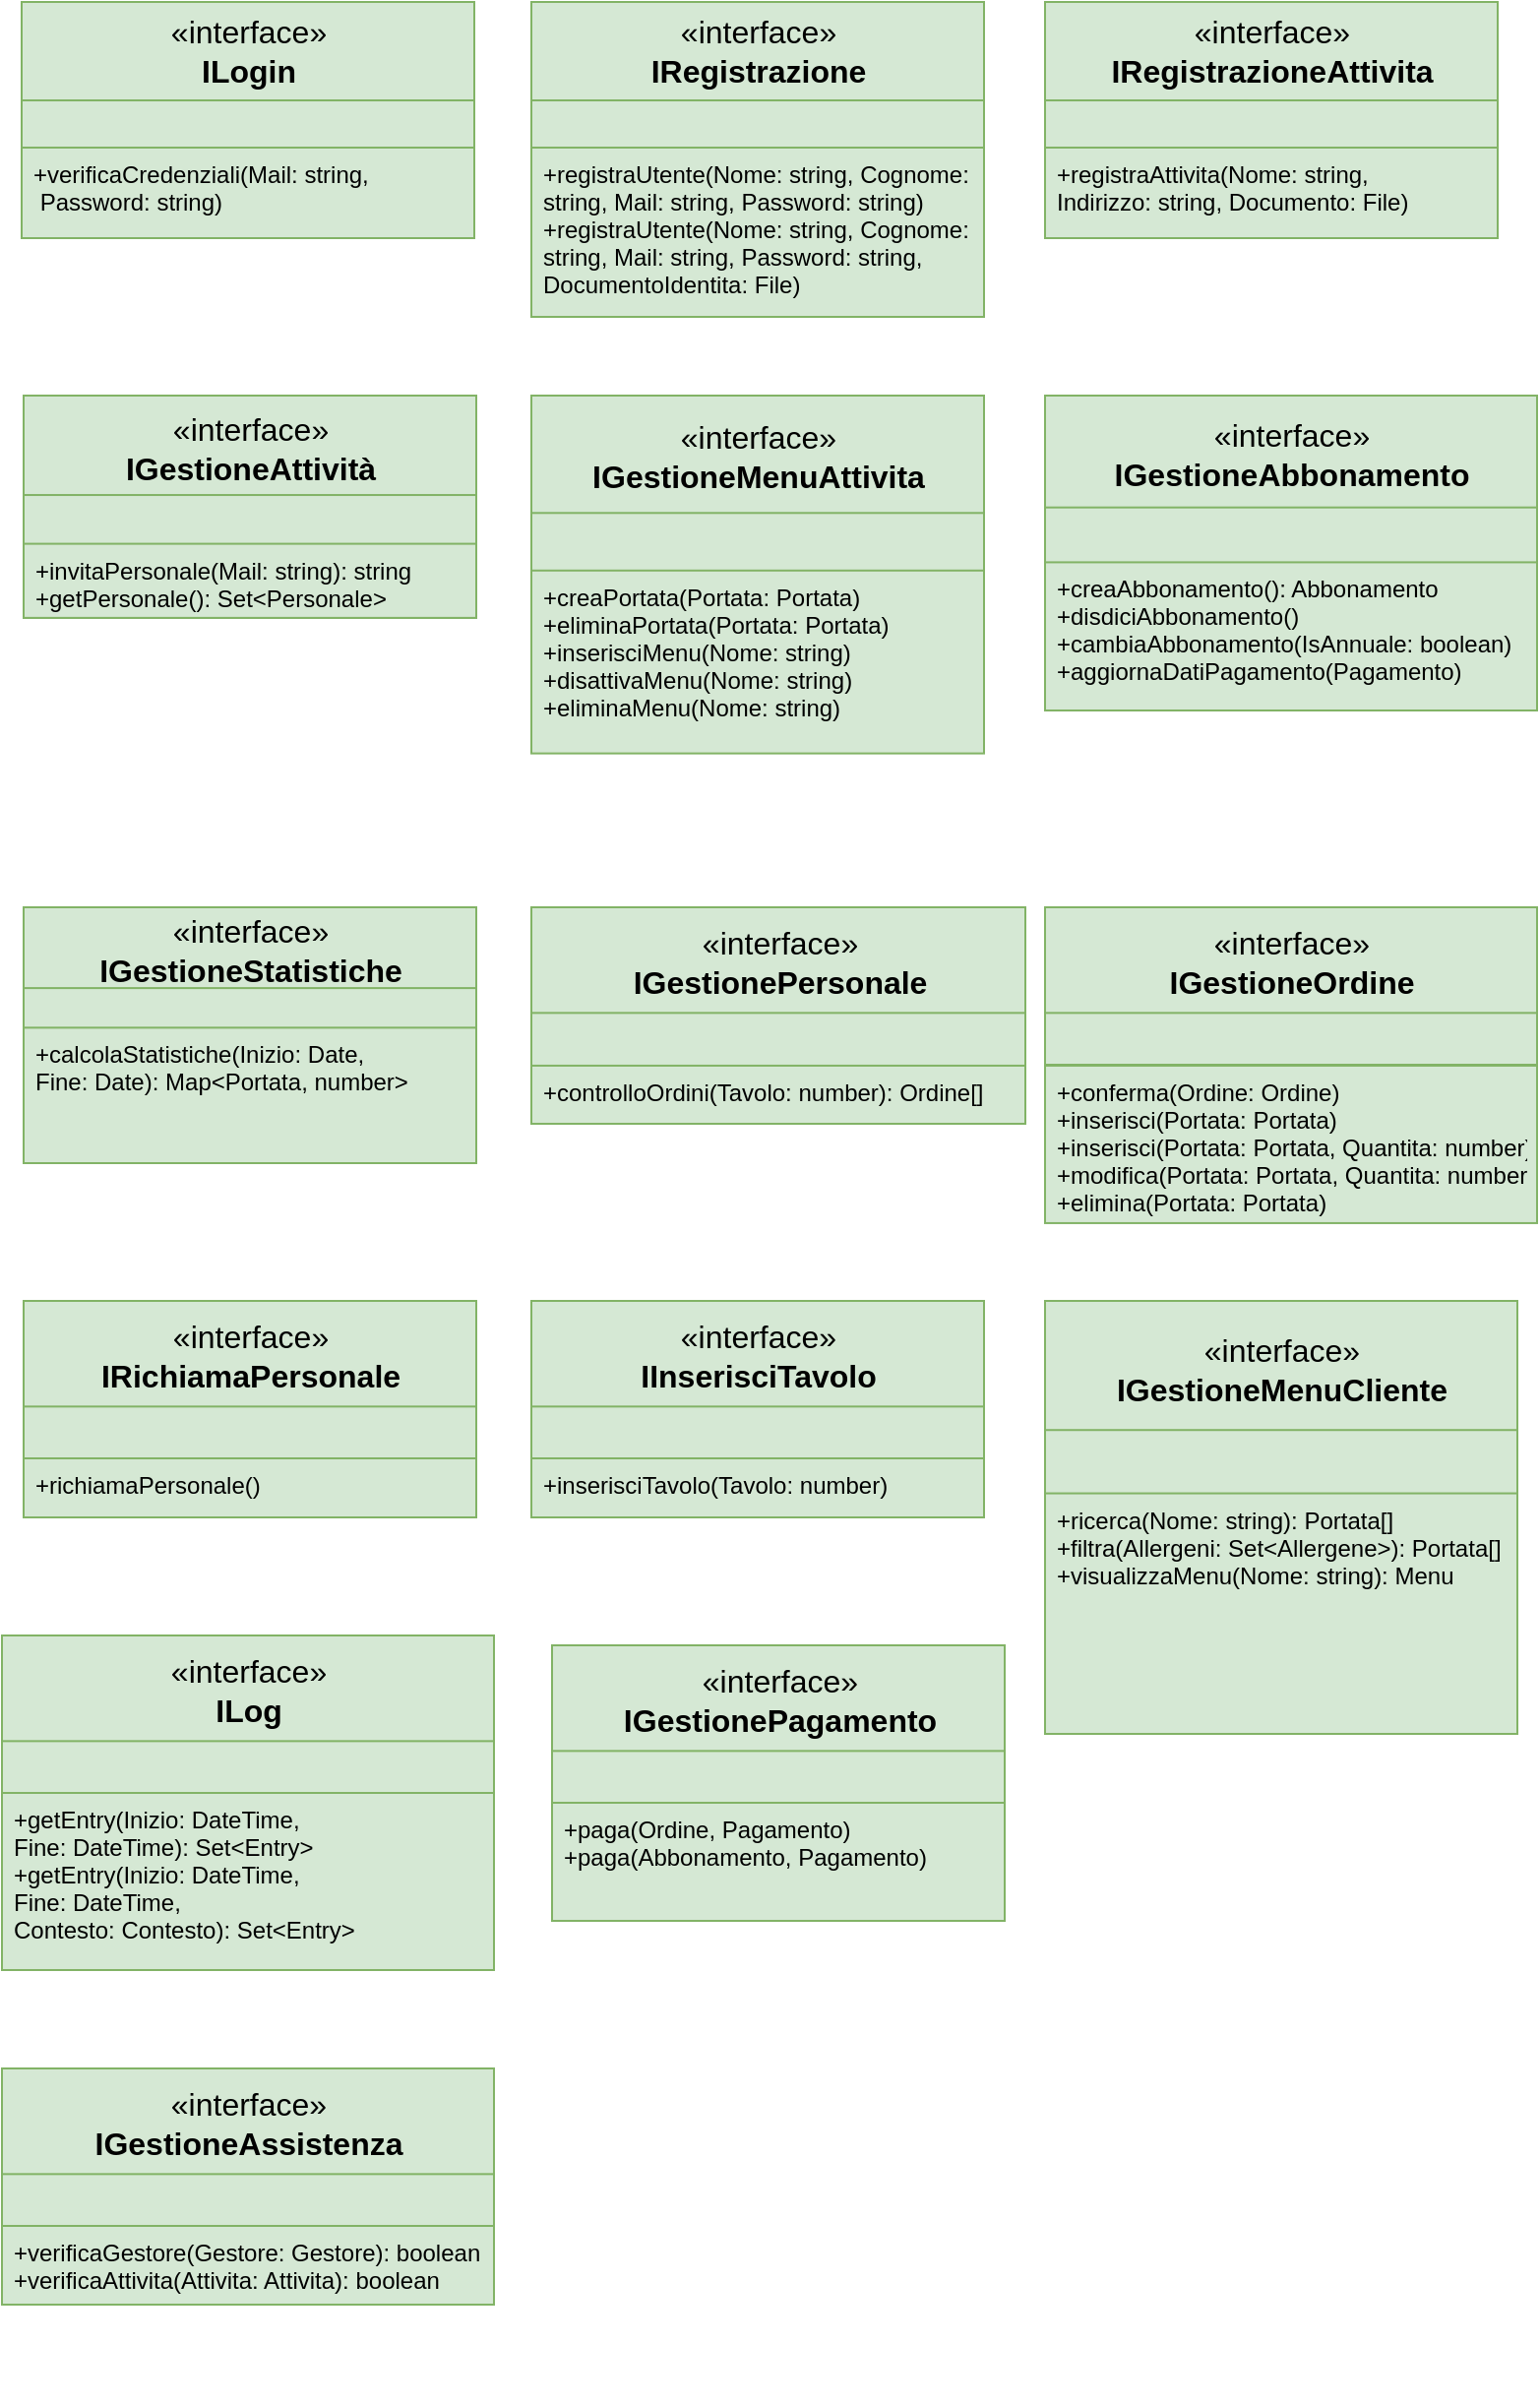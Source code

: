 <mxfile version="20.3.0" type="device" pages="5"><diagram id="uoExA3CNir0LmLZ6tLe-" name="Pagina-1"><mxGraphModel dx="868" dy="545" grid="1" gridSize="10" guides="1" tooltips="1" connect="1" arrows="1" fold="1" page="1" pageScale="1" pageWidth="827" pageHeight="1169" math="0" shadow="0"><root><mxCell id="0"/><mxCell id="1" parent="0"/><mxCell id="M2Mnfex9IV_8SZTHGCy--1" value="" style="group" parent="1" vertex="1" connectable="0"><mxGeometry x="40" y="80" width="230" height="120" as="geometry"/></mxCell><mxCell id="M2Mnfex9IV_8SZTHGCy--2" value="«interface»&lt;br&gt;&lt;b&gt;ILogin&lt;/b&gt;" style="html=1;fontSize=16;fillColor=#d5e8d4;strokeColor=#82b366;" parent="M2Mnfex9IV_8SZTHGCy--1" vertex="1"><mxGeometry width="230.0" height="50" as="geometry"/></mxCell><mxCell id="M2Mnfex9IV_8SZTHGCy--3" value="" style="html=1;fontSize=16;fillColor=#d5e8d4;strokeColor=#82b366;" parent="M2Mnfex9IV_8SZTHGCy--1" vertex="1"><mxGeometry y="50" width="230.0" height="70" as="geometry"/></mxCell><mxCell id="M2Mnfex9IV_8SZTHGCy--4" value="" style="line;strokeWidth=1;fillColor=#d5e8d4;align=left;verticalAlign=middle;spacingTop=-1;spacingLeft=3;spacingRight=3;rotatable=0;labelPosition=right;points=[];portConstraint=eastwest;strokeColor=#82b366;fontSize=16;" parent="M2Mnfex9IV_8SZTHGCy--1" vertex="1"><mxGeometry y="71" width="230.0" height="8" as="geometry"/></mxCell><mxCell id="M2Mnfex9IV_8SZTHGCy--5" value="+verificaCredenziali(Mail: string,&#10; Password: string)" style="text;strokeColor=#82b366;fillColor=#d5e8d4;align=left;verticalAlign=top;spacingLeft=4;spacingRight=4;overflow=hidden;rotatable=0;points=[[0,0.5],[1,0.5]];portConstraint=eastwest;fontSize=12;" parent="M2Mnfex9IV_8SZTHGCy--1" vertex="1"><mxGeometry y="74" width="230.0" height="46" as="geometry"/></mxCell><mxCell id="M2Mnfex9IV_8SZTHGCy--6" value="" style="group" parent="1" vertex="1" connectable="0"><mxGeometry x="299" y="80" width="230" height="180" as="geometry"/></mxCell><mxCell id="M2Mnfex9IV_8SZTHGCy--7" value="«interface»&lt;br&gt;&lt;b&gt;IRegistrazione&lt;/b&gt;&lt;span style=&quot;color: rgba(0, 0, 0, 0); font-family: monospace; font-size: 0px; text-align: start;&quot;&gt;%3CmxGraphModel%3E%3Croot%3E%3CmxCell%20id%3D%220%22%2F%3E%3CmxCell%20id%3D%221%22%20parent%3D%220%22%2F%3E%3CmxCell%20id%3D%222%22%20value%3D%22%22%20style%3D%22group%22%20vertex%3D%221%22%20connectable%3D%220%22%20parent%3D%221%22%3E%3CmxGeometry%20x%3D%22160%22%20y%3D%22120%22%20width%3D%22230%22%20height%3D%22120%22%20as%3D%22geometry%22%2F%3E%3C%2FmxCell%3E%3CmxCell%20id%3D%223%22%20value%3D%22%C2%ABinterface%C2%BB%26lt%3Bbr%26gt%3B%26lt%3Bb%26gt%3BILogin%26lt%3B%2Fb%26gt%3B%22%20style%3D%22html%3D1%3BfontSize%3D16%3BfillColor%3D%23d5e8d4%3BstrokeColor%3D%2382b366%3B%22%20vertex%3D%221%22%20parent%3D%222%22%3E%3CmxGeometry%20width%3D%22230%22%20height%3D%2250%22%20as%3D%22geometry%22%2F%3E%3C%2FmxCell%3E%3CmxCell%20id%3D%224%22%20value%3D%22%22%20style%3D%22html%3D1%3BfontSize%3D16%3BfillColor%3D%23d5e8d4%3BstrokeColor%3D%2382b366%3B%22%20vertex%3D%221%22%20parent%3D%222%22%3E%3CmxGeometry%20y%3D%2250%22%20width%3D%22230%22%20height%3D%2270%22%20as%3D%22geometry%22%2F%3E%3C%2FmxCell%3E%3CmxCell%20id%3D%225%22%20value%3D%22%22%20style%3D%22line%3BstrokeWidth%3D1%3BfillColor%3D%23d5e8d4%3Balign%3Dleft%3BverticalAlign%3Dmiddle%3BspacingTop%3D-1%3BspacingLeft%3D3%3BspacingRight%3D3%3Brotatable%3D0%3BlabelPosition%3Dright%3Bpoints%3D%5B%5D%3BportConstraint%3Deastwest%3BstrokeColor%3D%2382b366%3BfontSize%3D16%3B%22%20vertex%3D%221%22%20parent%3D%222%22%3E%3CmxGeometry%20y%3D%2271%22%20width%3D%22230%22%20height%3D%228%22%20as%3D%22geometry%22%2F%3E%3C%2FmxCell%3E%3CmxCell%20id%3D%226%22%20value%3D%22%2BverificaCredenziali(Username%3A%20String%2C%26%2310%3B%C2%A0Password%3A%20String)%22%20style%3D%22text%3BstrokeColor%3D%2382b366%3BfillColor%3D%23d5e8d4%3Balign%3Dleft%3BverticalAlign%3Dtop%3BspacingLeft%3D4%3BspacingRight%3D4%3Boverflow%3Dhidden%3Brotatable%3D0%3Bpoints%3D%5B%5B0%2C0.5%5D%2C%5B1%2C0.5%5D%5D%3BportConstraint%3Deastwest%3BfontSize%3D12%3B%22%20vertex%3D%221%22%20parent%3D%222%22%3E%3CmxGeometry%20y%3D%2274%22%20width%3D%22230%22%20height%3D%2246%22%20as%3D%22geometry%22%2F%3E%3C%2FmxCell%3E%3C%2Froot%3E%3C%2FmxGraphModel%3E&lt;/span&gt;" style="html=1;fontSize=16;fillColor=#d5e8d4;strokeColor=#82b366;" parent="M2Mnfex9IV_8SZTHGCy--6" vertex="1"><mxGeometry width="230" height="50" as="geometry"/></mxCell><mxCell id="M2Mnfex9IV_8SZTHGCy--8" value="" style="html=1;fontSize=16;fillColor=#d5e8d4;strokeColor=#82b366;" parent="M2Mnfex9IV_8SZTHGCy--6" vertex="1"><mxGeometry y="50" width="230" height="70" as="geometry"/></mxCell><mxCell id="M2Mnfex9IV_8SZTHGCy--9" value="" style="line;strokeWidth=1;fillColor=#d5e8d4;align=left;verticalAlign=middle;spacingTop=-1;spacingLeft=3;spacingRight=3;rotatable=0;labelPosition=right;points=[];portConstraint=eastwest;strokeColor=#82b366;fontSize=16;" parent="M2Mnfex9IV_8SZTHGCy--6" vertex="1"><mxGeometry y="71" width="230" height="8" as="geometry"/></mxCell><mxCell id="M2Mnfex9IV_8SZTHGCy--10" value="+registraUtente(Nome: string, Cognome: &#10;string, Mail: string, Password: string)&#10;+registraUtente(Nome: string, Cognome: &#10;string, Mail: string, Password: string,&#10;DocumentoIdentita: File)&#10;&#10;&#10;" style="text;strokeColor=#82b366;fillColor=#d5e8d4;align=left;verticalAlign=top;spacingLeft=4;spacingRight=4;overflow=hidden;rotatable=0;points=[[0,0.5],[1,0.5]];portConstraint=eastwest;fontSize=12;" parent="M2Mnfex9IV_8SZTHGCy--6" vertex="1"><mxGeometry y="74" width="230" height="86" as="geometry"/></mxCell><mxCell id="M2Mnfex9IV_8SZTHGCy--11" value="" style="group" parent="1" vertex="1" connectable="0"><mxGeometry x="30" y="910" width="250" height="180" as="geometry"/></mxCell><mxCell id="M2Mnfex9IV_8SZTHGCy--12" value="«interface»&lt;br&gt;&lt;b&gt;ILog&lt;/b&gt;" style="html=1;fontSize=16;fillColor=#d5e8d4;strokeColor=#82b366;" parent="M2Mnfex9IV_8SZTHGCy--11" vertex="1"><mxGeometry width="250" height="56.667" as="geometry"/></mxCell><mxCell id="M2Mnfex9IV_8SZTHGCy--13" value="" style="html=1;fontSize=16;fillColor=#d5e8d4;strokeColor=#82b366;" parent="M2Mnfex9IV_8SZTHGCy--11" vertex="1"><mxGeometry y="53.684" width="250" height="82.316" as="geometry"/></mxCell><mxCell id="M2Mnfex9IV_8SZTHGCy--14" value="" style="line;strokeWidth=1;fillColor=#d5e8d4;align=left;verticalAlign=middle;spacingTop=-1;spacingLeft=3;spacingRight=3;rotatable=0;labelPosition=right;points=[];portConstraint=eastwest;strokeColor=#82b366;fontSize=16;" parent="M2Mnfex9IV_8SZTHGCy--11" vertex="1"><mxGeometry y="80.467" width="250" height="9.067" as="geometry"/></mxCell><mxCell id="M2Mnfex9IV_8SZTHGCy--15" value="+getEntry(Inizio: DateTime,&#10;Fine: DateTime): Set&lt;Entry&gt;&#10;+getEntry(Inizio: DateTime,&#10;Fine: DateTime,&#10;Contesto: Contesto): Set&lt;Entry&gt;" style="text;strokeColor=#82b366;fillColor=#d5e8d4;align=left;verticalAlign=top;spacingLeft=4;spacingRight=4;overflow=hidden;rotatable=0;points=[[0,0.5],[1,0.5]];portConstraint=eastwest;fontSize=12;" parent="M2Mnfex9IV_8SZTHGCy--11" vertex="1"><mxGeometry y="80" width="250" height="90" as="geometry"/></mxCell><mxCell id="M2Mnfex9IV_8SZTHGCy--16" value="" style="group" parent="1" vertex="1" connectable="0"><mxGeometry x="41" y="280" width="230" height="160" as="geometry"/></mxCell><mxCell id="M2Mnfex9IV_8SZTHGCy--17" value="«interface»&lt;br&gt;&lt;b&gt;IGestioneAttività&lt;/b&gt;" style="html=1;fontSize=16;fillColor=#d5e8d4;strokeColor=#82b366;" parent="M2Mnfex9IV_8SZTHGCy--16" vertex="1"><mxGeometry width="230" height="53.333" as="geometry"/></mxCell><mxCell id="M2Mnfex9IV_8SZTHGCy--18" value="" style="html=1;fontSize=16;fillColor=#d5e8d4;strokeColor=#82b366;" parent="M2Mnfex9IV_8SZTHGCy--16" vertex="1"><mxGeometry y="50.522" width="230" height="62.419" as="geometry"/></mxCell><mxCell id="M2Mnfex9IV_8SZTHGCy--19" value="" style="line;strokeWidth=1;fillColor=#d5e8d4;align=left;verticalAlign=middle;spacingTop=-1;spacingLeft=3;spacingRight=3;rotatable=0;labelPosition=right;points=[];portConstraint=eastwest;strokeColor=#82b366;fontSize=16;" parent="M2Mnfex9IV_8SZTHGCy--16" vertex="1"><mxGeometry y="75.733" width="230" height="8.533" as="geometry"/></mxCell><mxCell id="M2Mnfex9IV_8SZTHGCy--20" value="+invitaPersonale(Mail: string): string&#10;+getPersonale(): Set&lt;Personale&gt;" style="text;strokeColor=#82b366;fillColor=#d5e8d4;align=left;verticalAlign=top;spacingLeft=4;spacingRight=4;overflow=hidden;rotatable=0;points=[[0,0.5],[1,0.5]];portConstraint=eastwest;fontSize=12;" parent="M2Mnfex9IV_8SZTHGCy--16" vertex="1"><mxGeometry y="75.294" width="230" height="37.647" as="geometry"/></mxCell><mxCell id="M2Mnfex9IV_8SZTHGCy--21" value="" style="group" parent="1" vertex="1" connectable="0"><mxGeometry x="299" y="540" width="251" height="220" as="geometry"/></mxCell><mxCell id="M2Mnfex9IV_8SZTHGCy--22" value="«interface»&lt;br&gt;&lt;b&gt;IGestionePersonale&lt;/b&gt;" style="html=1;fontSize=16;fillColor=#d5e8d4;strokeColor=#82b366;" parent="M2Mnfex9IV_8SZTHGCy--21" vertex="1"><mxGeometry width="251.0" height="56.667" as="geometry"/></mxCell><mxCell id="M2Mnfex9IV_8SZTHGCy--23" value="" style="html=1;fontSize=16;fillColor=#d5e8d4;strokeColor=#82b366;" parent="M2Mnfex9IV_8SZTHGCy--21" vertex="1"><mxGeometry y="53.68" width="251" height="56.32" as="geometry"/></mxCell><mxCell id="M2Mnfex9IV_8SZTHGCy--24" value="" style="line;strokeWidth=1;fillColor=#d5e8d4;align=left;verticalAlign=middle;spacingTop=-1;spacingLeft=3;spacingRight=3;rotatable=0;labelPosition=right;points=[];portConstraint=eastwest;strokeColor=#82b366;fontSize=16;" parent="M2Mnfex9IV_8SZTHGCy--21" vertex="1"><mxGeometry y="80.467" width="251.0" height="9.067" as="geometry"/></mxCell><mxCell id="M2Mnfex9IV_8SZTHGCy--25" value="+controlloOrdini(Tavolo: number): Ordine[]" style="text;strokeColor=#82b366;fillColor=#d5e8d4;align=left;verticalAlign=top;spacingLeft=4;spacingRight=4;overflow=hidden;rotatable=0;points=[[0,0.5],[1,0.5]];portConstraint=eastwest;fontSize=12;" parent="M2Mnfex9IV_8SZTHGCy--21" vertex="1"><mxGeometry y="80.47" width="251" height="29.53" as="geometry"/></mxCell><mxCell id="M2Mnfex9IV_8SZTHGCy--26" value="" style="group" parent="1" vertex="1" connectable="0"><mxGeometry x="560" y="80" width="230" height="180" as="geometry"/></mxCell><mxCell id="M2Mnfex9IV_8SZTHGCy--27" value="«interface»&lt;br&gt;&lt;b&gt;IRegistrazioneAttivita&lt;/b&gt;&lt;span style=&quot;color: rgba(0, 0, 0, 0); font-family: monospace; font-size: 0px; text-align: start;&quot;&gt;%3CmxGraphModel%3E%3Croot%3E%3CmxCell%20id%3D%220%22%2F%3E%3CmxCell%20id%3D%221%22%20parent%3D%220%22%2F%3E%3CmxCell%20id%3D%222%22%20value%3D%22%22%20style%3D%22group%22%20vertex%3D%221%22%20connectable%3D%220%22%20parent%3D%221%22%3E%3CmxGeometry%20x%3D%22160%22%20y%3D%22120%22%20width%3D%22230%22%20height%3D%22120%22%20as%3D%22geometry%22%2F%3E%3C%2FmxCell%3E%3CmxCell%20id%3D%223%22%20value%3D%22%C2%ABinterface%C2%BB%26lt%3Bbr%26gt%3B%26lt%3Bb%26gt%3BILogin%26lt%3B%2Fb%26gt%3B%22%20style%3D%22html%3D1%3BfontSize%3D16%3BfillColor%3D%23d5e8d4%3BstrokeColor%3D%2382b366%3B%22%20vertex%3D%221%22%20parent%3D%222%22%3E%3CmxGeometry%20width%3D%22230%22%20height%3D%2250%22%20as%3D%22geometry%22%2F%3E%3C%2FmxCell%3E%3CmxCell%20id%3D%224%22%20value%3D%22%22%20style%3D%22html%3D1%3BfontSize%3D16%3BfillColor%3D%23d5e8d4%3BstrokeColor%3D%2382b366%3B%22%20vertex%3D%221%22%20parent%3D%222%22%3E%3CmxGeometry%20y%3D%2250%22%20width%3D%22230%22%20height%3D%2270%22%20as%3D%22geometry%22%2F%3E%3C%2FmxCell%3E%3CmxCell%20id%3D%225%22%20value%3D%22%22%20style%3D%22line%3BstrokeWidth%3D1%3BfillColor%3D%23d5e8d4%3Balign%3Dleft%3BverticalAlign%3Dmiddle%3BspacingTop%3D-1%3BspacingLeft%3D3%3BspacingRight%3D3%3Brotatable%3D0%3BlabelPosition%3Dright%3Bpoints%3D%5B%5D%3BportConstraint%3Deastwest%3BstrokeColor%3D%2382b366%3BfontSize%3D16%3B%22%20vertex%3D%221%22%20parent%3D%222%22%3E%3CmxGeometry%20y%3D%2271%22%20width%3D%22230%22%20height%3D%228%22%20as%3D%22geometry%22%2F%3E%3C%2FmxCell%3E%3CmxCell%20id%3D%226%22%20value%3D%22%2BverificaCredenziali(Username%3A%20String%2C%26%2310%3B%C2%A0Password%3A%20String)%22%20style%3D%22text%3BstrokeColor%3D%2382b366%3BfillColor%3D%23d5e8d4%3Balign%3Dleft%3BverticalAlign%3Dtop%3BspacingLeft%3D4%3BspacingRight%3D4%3Boverflow%3Dhidden%3Brotatable%3D0%3Bpoints%3D%5B%5B0%2C0.5%5D%2C%5B1%2C0.5%5D%5D%3BportConstraint%3Deastwest%3BfontSize%3D12%3B%22%20vertex%3D%221%22%20parent%3D%222%22%3E%3CmxGeometry%20y%3D%2274%22%20width%3D%22230%22%20height%3D%2246%22%20as%3D%22geometry%22%2F%3E%3C%2FmxCell%3E%3C%2Froot%3E%3C%2FmxGraphModel%3a&lt;/span&gt;" style="html=1;fontSize=16;fillColor=#d5e8d4;strokeColor=#82b366;" parent="M2Mnfex9IV_8SZTHGCy--26" vertex="1"><mxGeometry width="230" height="50" as="geometry"/></mxCell><mxCell id="M2Mnfex9IV_8SZTHGCy--28" value="" style="html=1;fontSize=16;fillColor=#d5e8d4;strokeColor=#82b366;" parent="M2Mnfex9IV_8SZTHGCy--26" vertex="1"><mxGeometry y="50" width="230" height="70" as="geometry"/></mxCell><mxCell id="M2Mnfex9IV_8SZTHGCy--29" value="" style="line;strokeWidth=1;fillColor=#d5e8d4;align=left;verticalAlign=middle;spacingTop=-1;spacingLeft=3;spacingRight=3;rotatable=0;labelPosition=right;points=[];portConstraint=eastwest;strokeColor=#82b366;fontSize=16;" parent="M2Mnfex9IV_8SZTHGCy--26" vertex="1"><mxGeometry y="71" width="230" height="8" as="geometry"/></mxCell><mxCell id="M2Mnfex9IV_8SZTHGCy--30" value="+registraAttivita(Nome: string, &#10;Indirizzo: string, Documento: File)&#10;" style="text;strokeColor=#82b366;fillColor=#d5e8d4;align=left;verticalAlign=top;spacingLeft=4;spacingRight=4;overflow=hidden;rotatable=0;points=[[0,0.5],[1,0.5]];portConstraint=eastwest;fontSize=12;" parent="M2Mnfex9IV_8SZTHGCy--26" vertex="1"><mxGeometry y="74" width="230" height="46" as="geometry"/></mxCell><mxCell id="M2Mnfex9IV_8SZTHGCy--31" value="" style="group" parent="1" vertex="1" connectable="0"><mxGeometry x="560" y="540" width="250" height="170" as="geometry"/></mxCell><mxCell id="M2Mnfex9IV_8SZTHGCy--32" value="«interface»&lt;br&gt;&lt;b&gt;IGestioneOrdine&lt;/b&gt;" style="html=1;fontSize=16;fillColor=#d5e8d4;strokeColor=#82b366;" parent="M2Mnfex9IV_8SZTHGCy--31" vertex="1"><mxGeometry width="250" height="56.667" as="geometry"/></mxCell><mxCell id="M2Mnfex9IV_8SZTHGCy--33" value="" style="html=1;fontSize=16;fillColor=#d5e8d4;strokeColor=#82b366;" parent="M2Mnfex9IV_8SZTHGCy--31" vertex="1"><mxGeometry y="53.684" width="250" height="82.316" as="geometry"/></mxCell><mxCell id="M2Mnfex9IV_8SZTHGCy--34" value="" style="line;strokeWidth=1;fillColor=#d5e8d4;align=left;verticalAlign=middle;spacingTop=-1;spacingLeft=3;spacingRight=3;rotatable=0;labelPosition=right;points=[];portConstraint=eastwest;strokeColor=#82b366;fontSize=16;" parent="M2Mnfex9IV_8SZTHGCy--31" vertex="1"><mxGeometry y="80.467" width="250" height="9.067" as="geometry"/></mxCell><mxCell id="M2Mnfex9IV_8SZTHGCy--35" value="+conferma(Ordine: Ordine)&#10;+inserisci(Portata: Portata)&#10;+inserisci(Portata: Portata, Quantita: number)&#10;+modifica(Portata: Portata, Quantita: number)&#10;+elimina(Portata: Portata)" style="text;strokeColor=#82b366;fillColor=#d5e8d4;align=left;verticalAlign=top;spacingLeft=4;spacingRight=4;overflow=hidden;rotatable=0;points=[[0,0.5],[1,0.5]];portConstraint=eastwest;fontSize=12;" parent="M2Mnfex9IV_8SZTHGCy--31" vertex="1"><mxGeometry y="80" width="250" height="80" as="geometry"/></mxCell><mxCell id="Zz8_gq0oeZm1RVZ5YXhG-1" value="+conferma(Ordine: Ordine)&#10;+inserisci(Portata: Portata)&#10;+inserisci(Portata: Portata, Quantita: number)&#10;+modifica(Portata: Portata, Quantita: number)&#10;+elimina(Portata: Portata)" style="text;strokeColor=#82b366;fillColor=#d5e8d4;align=left;verticalAlign=top;spacingLeft=4;spacingRight=4;overflow=hidden;rotatable=0;points=[[0,0.5],[1,0.5]];portConstraint=eastwest;fontSize=12;" parent="M2Mnfex9IV_8SZTHGCy--31" vertex="1"><mxGeometry y="80.47" width="250" height="80" as="geometry"/></mxCell><mxCell id="M2Mnfex9IV_8SZTHGCy--36" value="" style="group" parent="1" vertex="1" connectable="0"><mxGeometry x="30" y="1130" width="250" height="170" as="geometry"/></mxCell><mxCell id="M2Mnfex9IV_8SZTHGCy--37" value="«interface»&lt;br&gt;&lt;b&gt;IGestioneAssistenza&lt;/b&gt;" style="html=1;fontSize=16;fillColor=#d5e8d4;strokeColor=#82b366;" parent="M2Mnfex9IV_8SZTHGCy--36" vertex="1"><mxGeometry width="250" height="56.667" as="geometry"/></mxCell><mxCell id="M2Mnfex9IV_8SZTHGCy--38" value="" style="html=1;fontSize=16;fillColor=#d5e8d4;strokeColor=#82b366;" parent="M2Mnfex9IV_8SZTHGCy--36" vertex="1"><mxGeometry y="53.68" width="250" height="66.32" as="geometry"/></mxCell><mxCell id="M2Mnfex9IV_8SZTHGCy--39" value="" style="line;strokeWidth=1;fillColor=#d5e8d4;align=left;verticalAlign=middle;spacingTop=-1;spacingLeft=3;spacingRight=3;rotatable=0;labelPosition=right;points=[];portConstraint=eastwest;strokeColor=#82b366;fontSize=16;" parent="M2Mnfex9IV_8SZTHGCy--36" vertex="1"><mxGeometry y="80.467" width="250" height="9.067" as="geometry"/></mxCell><mxCell id="M2Mnfex9IV_8SZTHGCy--40" value="+verificaGestore(Gestore: Gestore): boolean&#10;+verificaAttivita(Attivita: Attivita): boolean" style="text;strokeColor=#82b366;fillColor=#d5e8d4;align=left;verticalAlign=top;spacingLeft=4;spacingRight=4;overflow=hidden;rotatable=0;points=[[0,0.5],[1,0.5]];portConstraint=eastwest;fontSize=12;" parent="M2Mnfex9IV_8SZTHGCy--36" vertex="1"><mxGeometry y="80" width="250" height="40" as="geometry"/></mxCell><mxCell id="M2Mnfex9IV_8SZTHGCy--41" value="" style="group" parent="1" vertex="1" connectable="0"><mxGeometry x="41" y="740" width="230" height="170" as="geometry"/></mxCell><mxCell id="M2Mnfex9IV_8SZTHGCy--42" value="«interface»&lt;br&gt;&lt;b&gt;IRichiamaPersonale&lt;/b&gt;" style="html=1;fontSize=16;fillColor=#d5e8d4;strokeColor=#82b366;" parent="M2Mnfex9IV_8SZTHGCy--41" vertex="1"><mxGeometry width="230" height="56.667" as="geometry"/></mxCell><mxCell id="M2Mnfex9IV_8SZTHGCy--43" value="" style="html=1;fontSize=16;fillColor=#d5e8d4;strokeColor=#82b366;" parent="M2Mnfex9IV_8SZTHGCy--41" vertex="1"><mxGeometry y="53.68" width="230" height="56.32" as="geometry"/></mxCell><mxCell id="M2Mnfex9IV_8SZTHGCy--44" value="" style="line;strokeWidth=1;fillColor=#d5e8d4;align=left;verticalAlign=middle;spacingTop=-1;spacingLeft=3;spacingRight=3;rotatable=0;labelPosition=right;points=[];portConstraint=eastwest;strokeColor=#82b366;fontSize=16;" parent="M2Mnfex9IV_8SZTHGCy--41" vertex="1"><mxGeometry y="80.467" width="230" height="9.067" as="geometry"/></mxCell><mxCell id="M2Mnfex9IV_8SZTHGCy--45" value="+richiamaPersonale()" style="text;strokeColor=#82b366;fillColor=#d5e8d4;align=left;verticalAlign=top;spacingLeft=4;spacingRight=4;overflow=hidden;rotatable=0;points=[[0,0.5],[1,0.5]];portConstraint=eastwest;fontSize=12;" parent="M2Mnfex9IV_8SZTHGCy--41" vertex="1"><mxGeometry y="80" width="230" height="30" as="geometry"/></mxCell><mxCell id="M2Mnfex9IV_8SZTHGCy--46" value="" style="group" parent="1" vertex="1" connectable="0"><mxGeometry x="560" y="280" width="250" height="180" as="geometry"/></mxCell><mxCell id="M2Mnfex9IV_8SZTHGCy--47" value="«interface»&lt;br&gt;&lt;b&gt;IGestioneAbbonamento&lt;/b&gt;" style="html=1;fontSize=16;fillColor=#d5e8d4;strokeColor=#82b366;" parent="M2Mnfex9IV_8SZTHGCy--46" vertex="1"><mxGeometry width="250.0" height="60" as="geometry"/></mxCell><mxCell id="M2Mnfex9IV_8SZTHGCy--48" value="" style="html=1;fontSize=16;fillColor=#d5e8d4;strokeColor=#82b366;" parent="M2Mnfex9IV_8SZTHGCy--46" vertex="1"><mxGeometry y="56.842" width="250.0" height="87.158" as="geometry"/></mxCell><mxCell id="M2Mnfex9IV_8SZTHGCy--49" value="" style="line;strokeWidth=1;fillColor=#d5e8d4;align=left;verticalAlign=middle;spacingTop=-1;spacingLeft=3;spacingRight=3;rotatable=0;labelPosition=right;points=[];portConstraint=eastwest;strokeColor=#82b366;fontSize=16;" parent="M2Mnfex9IV_8SZTHGCy--46" vertex="1"><mxGeometry y="85.2" width="250.0" height="9.6" as="geometry"/></mxCell><mxCell id="M2Mnfex9IV_8SZTHGCy--50" value="+creaAbbonamento(): Abbonamento&#10;+disdiciAbbonamento()&#10;+cambiaAbbonamento(IsAnnuale: boolean)&#10;+aggiornaDatiPagamento(Pagamento)" style="text;strokeColor=#82b366;fillColor=#d5e8d4;align=left;verticalAlign=top;spacingLeft=4;spacingRight=4;overflow=hidden;rotatable=0;points=[[0,0.5],[1,0.5]];portConstraint=eastwest;fontSize=12;" parent="M2Mnfex9IV_8SZTHGCy--46" vertex="1"><mxGeometry y="84.71" width="250" height="75.29" as="geometry"/></mxCell><mxCell id="M2Mnfex9IV_8SZTHGCy--51" value="" style="group" parent="1" vertex="1" connectable="0"><mxGeometry x="41" y="540" width="230" height="130" as="geometry"/></mxCell><mxCell id="M2Mnfex9IV_8SZTHGCy--52" value="«interface»&lt;br&gt;&lt;b&gt;IGestioneStatistiche&lt;/b&gt;" style="html=1;fontSize=16;fillColor=#d5e8d4;strokeColor=#82b366;" parent="M2Mnfex9IV_8SZTHGCy--51" vertex="1"><mxGeometry width="230" height="43.333" as="geometry"/></mxCell><mxCell id="M2Mnfex9IV_8SZTHGCy--53" value="" style="html=1;fontSize=16;fillColor=#d5e8d4;strokeColor=#82b366;" parent="M2Mnfex9IV_8SZTHGCy--51" vertex="1"><mxGeometry y="41.053" width="230" height="62.947" as="geometry"/></mxCell><mxCell id="M2Mnfex9IV_8SZTHGCy--54" value="" style="line;strokeWidth=1;fillColor=#d5e8d4;align=left;verticalAlign=middle;spacingTop=-1;spacingLeft=3;spacingRight=3;rotatable=0;labelPosition=right;points=[];portConstraint=eastwest;strokeColor=#82b366;fontSize=16;" parent="M2Mnfex9IV_8SZTHGCy--51" vertex="1"><mxGeometry y="61.533" width="230" height="6.933" as="geometry"/></mxCell><mxCell id="M2Mnfex9IV_8SZTHGCy--55" value="+calcolaStatistiche(Inizio: Date,&#10;Fine: Date): Map&lt;Portata, number&gt;" style="text;strokeColor=#82b366;fillColor=#d5e8d4;align=left;verticalAlign=top;spacingLeft=4;spacingRight=4;overflow=hidden;rotatable=0;points=[[0,0.5],[1,0.5]];portConstraint=eastwest;fontSize=12;" parent="M2Mnfex9IV_8SZTHGCy--51" vertex="1"><mxGeometry y="61.176" width="230" height="68.824" as="geometry"/></mxCell><mxCell id="M2Mnfex9IV_8SZTHGCy--56" value="" style="group" parent="1" vertex="1" connectable="0"><mxGeometry x="299" y="740" width="230" height="170" as="geometry"/></mxCell><mxCell id="M2Mnfex9IV_8SZTHGCy--57" value="«interface»&lt;br&gt;&lt;b&gt;IInserisciTavolo&lt;/b&gt;" style="html=1;fontSize=16;fillColor=#d5e8d4;strokeColor=#82b366;" parent="M2Mnfex9IV_8SZTHGCy--56" vertex="1"><mxGeometry width="230" height="56.667" as="geometry"/></mxCell><mxCell id="M2Mnfex9IV_8SZTHGCy--58" value="" style="html=1;fontSize=16;fillColor=#d5e8d4;strokeColor=#82b366;" parent="M2Mnfex9IV_8SZTHGCy--56" vertex="1"><mxGeometry y="53.68" width="230" height="56.32" as="geometry"/></mxCell><mxCell id="M2Mnfex9IV_8SZTHGCy--59" value="" style="line;strokeWidth=1;fillColor=#d5e8d4;align=left;verticalAlign=middle;spacingTop=-1;spacingLeft=3;spacingRight=3;rotatable=0;labelPosition=right;points=[];portConstraint=eastwest;strokeColor=#82b366;fontSize=16;" parent="M2Mnfex9IV_8SZTHGCy--56" vertex="1"><mxGeometry y="80.467" width="230" height="9.067" as="geometry"/></mxCell><mxCell id="M2Mnfex9IV_8SZTHGCy--60" value="+inserisciTavolo(Tavolo: number)" style="text;strokeColor=#82b366;fillColor=#d5e8d4;align=left;verticalAlign=top;spacingLeft=4;spacingRight=4;overflow=hidden;rotatable=0;points=[[0,0.5],[1,0.5]];portConstraint=eastwest;fontSize=12;" parent="M2Mnfex9IV_8SZTHGCy--56" vertex="1"><mxGeometry y="80" width="230" height="30" as="geometry"/></mxCell><mxCell id="M2Mnfex9IV_8SZTHGCy--61" value="" style="group" parent="1" vertex="1" connectable="0"><mxGeometry x="299" y="280" width="230" height="200" as="geometry"/></mxCell><mxCell id="M2Mnfex9IV_8SZTHGCy--62" value="«interface»&lt;br&gt;&lt;b&gt;IGestioneMenuAttivita&lt;/b&gt;" style="html=1;fontSize=16;fillColor=#d5e8d4;strokeColor=#82b366;" parent="M2Mnfex9IV_8SZTHGCy--61" vertex="1"><mxGeometry width="230" height="62.963" as="geometry"/></mxCell><mxCell id="M2Mnfex9IV_8SZTHGCy--63" value="" style="html=1;fontSize=16;fillColor=#d5e8d4;strokeColor=#82b366;" parent="M2Mnfex9IV_8SZTHGCy--61" vertex="1"><mxGeometry y="59.649" width="230" height="91.462" as="geometry"/></mxCell><mxCell id="M2Mnfex9IV_8SZTHGCy--64" value="" style="line;strokeWidth=1;fillColor=#d5e8d4;align=left;verticalAlign=middle;spacingTop=-1;spacingLeft=3;spacingRight=3;rotatable=0;labelPosition=right;points=[];portConstraint=eastwest;strokeColor=#82b366;fontSize=16;" parent="M2Mnfex9IV_8SZTHGCy--61" vertex="1"><mxGeometry y="89.407" width="230" height="10.074" as="geometry"/></mxCell><mxCell id="M2Mnfex9IV_8SZTHGCy--65" value="+creaPortata(Portata: Portata)&#10;+eliminaPortata(Portata: Portata)&#10;+inserisciMenu(Nome: string)&#10;+disattivaMenu(Nome: string)&#10;+eliminaMenu(Nome: string)" style="text;strokeColor=#82b366;fillColor=#d5e8d4;align=left;verticalAlign=top;spacingLeft=4;spacingRight=4;overflow=hidden;rotatable=0;points=[[0,0.5],[1,0.5]];portConstraint=eastwest;fontSize=12;" parent="M2Mnfex9IV_8SZTHGCy--61" vertex="1"><mxGeometry y="88.891" width="230" height="92.927" as="geometry"/></mxCell><mxCell id="M2Mnfex9IV_8SZTHGCy--66" value="" style="group" parent="1" vertex="1" connectable="0"><mxGeometry x="309.5" y="915" width="230" height="170" as="geometry"/></mxCell><mxCell id="M2Mnfex9IV_8SZTHGCy--67" value="«interface»&lt;br&gt;&lt;b&gt;IGestionePagamento&lt;/b&gt;" style="html=1;fontSize=16;fillColor=#d5e8d4;strokeColor=#82b366;" parent="M2Mnfex9IV_8SZTHGCy--66" vertex="1"><mxGeometry width="230" height="56.667" as="geometry"/></mxCell><mxCell id="M2Mnfex9IV_8SZTHGCy--68" value="" style="html=1;fontSize=16;fillColor=#d5e8d4;strokeColor=#82b366;" parent="M2Mnfex9IV_8SZTHGCy--66" vertex="1"><mxGeometry y="53.684" width="230" height="82.316" as="geometry"/></mxCell><mxCell id="M2Mnfex9IV_8SZTHGCy--69" value="" style="line;strokeWidth=1;fillColor=#d5e8d4;align=left;verticalAlign=middle;spacingTop=-1;spacingLeft=3;spacingRight=3;rotatable=0;labelPosition=right;points=[];portConstraint=eastwest;strokeColor=#82b366;fontSize=16;" parent="M2Mnfex9IV_8SZTHGCy--66" vertex="1"><mxGeometry y="80.467" width="230" height="9.067" as="geometry"/></mxCell><mxCell id="M2Mnfex9IV_8SZTHGCy--70" value="+paga(Ordine, Pagamento)&#10;+paga(Abbonamento, Pagamento)" style="text;strokeColor=#82b366;fillColor=#d5e8d4;align=left;verticalAlign=top;spacingLeft=4;spacingRight=4;overflow=hidden;rotatable=0;points=[[0,0.5],[1,0.5]];portConstraint=eastwest;fontSize=12;" parent="M2Mnfex9IV_8SZTHGCy--66" vertex="1"><mxGeometry y="80" width="230" height="60" as="geometry"/></mxCell><mxCell id="M2Mnfex9IV_8SZTHGCy--71" value="" style="group" parent="1" vertex="1" connectable="0"><mxGeometry x="560" y="740" width="240" height="220" as="geometry"/></mxCell><mxCell id="M2Mnfex9IV_8SZTHGCy--72" value="«interface»&lt;br&gt;&lt;b&gt;IGestioneMenuCliente&lt;/b&gt;" style="html=1;fontSize=16;fillColor=#d5e8d4;strokeColor=#82b366;" parent="M2Mnfex9IV_8SZTHGCy--71" vertex="1"><mxGeometry width="240" height="69.259" as="geometry"/></mxCell><mxCell id="M2Mnfex9IV_8SZTHGCy--73" value="" style="html=1;fontSize=16;fillColor=#d5e8d4;strokeColor=#82b366;" parent="M2Mnfex9IV_8SZTHGCy--71" vertex="1"><mxGeometry y="65.614" width="240" height="100.608" as="geometry"/></mxCell><mxCell id="M2Mnfex9IV_8SZTHGCy--74" value="" style="line;strokeWidth=1;fillColor=#d5e8d4;align=left;verticalAlign=middle;spacingTop=-1;spacingLeft=3;spacingRight=3;rotatable=0;labelPosition=right;points=[];portConstraint=eastwest;strokeColor=#82b366;fontSize=16;" parent="M2Mnfex9IV_8SZTHGCy--71" vertex="1"><mxGeometry y="98.348" width="240" height="11.081" as="geometry"/></mxCell><mxCell id="M2Mnfex9IV_8SZTHGCy--75" value="+ricerca(Nome: string): Portata[]&#10;+filtra(Allergeni: Set&lt;Allergene&gt;): Portata[]&#10;+visualizzaMenu(Nome: string): Menu" style="text;strokeColor=#82b366;fillColor=#d5e8d4;align=left;verticalAlign=top;spacingLeft=4;spacingRight=4;overflow=hidden;rotatable=0;points=[[0,0.5],[1,0.5]];portConstraint=eastwest;fontSize=12;" parent="M2Mnfex9IV_8SZTHGCy--71" vertex="1"><mxGeometry y="97.778" width="240" height="122.222" as="geometry"/></mxCell></root></mxGraphModel></diagram><diagram id="mFfcATCwAsXxKm9r_OSI" name="attivita"><mxGraphModel dx="1695" dy="545" grid="1" gridSize="10" guides="1" tooltips="1" connect="1" arrows="1" fold="1" page="1" pageScale="1" pageWidth="827" pageHeight="1169" math="0" shadow="0"><root><mxCell id="0"/><mxCell id="1" parent="0"/><mxCell id="OLEEApLS-OPz8vqyiAko-1" value="" style="group;fontFamily=Verdana;" parent="1" vertex="1" connectable="0"><mxGeometry x="320" y="450" width="250" height="160" as="geometry"/></mxCell><mxCell id="OLEEApLS-OPz8vqyiAko-2" value="&lt;b&gt;GestioneAttivitaController&lt;/b&gt;" style="html=1;fontSize=16;fillColor=#d5e8d4;strokeColor=#82b366;fontFamily=Verdana;" parent="OLEEApLS-OPz8vqyiAko-1" vertex="1"><mxGeometry width="250.0" height="53.333" as="geometry"/></mxCell><mxCell id="OLEEApLS-OPz8vqyiAko-3" value="&lt;font style=&quot;font-size: 12px;&quot;&gt;- attivita: Attivita&lt;/font&gt;" style="html=1;fontSize=16;fillColor=#d5e8d4;strokeColor=#82b366;fontFamily=Verdana;align=left;verticalAlign=top;" parent="OLEEApLS-OPz8vqyiAko-1" vertex="1"><mxGeometry y="50.522" width="250.0" height="62.419" as="geometry"/></mxCell><mxCell id="OLEEApLS-OPz8vqyiAko-4" value="" style="line;strokeWidth=1;fillColor=#d5e8d4;align=left;verticalAlign=middle;spacingTop=-1;spacingLeft=3;spacingRight=3;rotatable=0;labelPosition=right;points=[];portConstraint=eastwest;strokeColor=#82b366;fontSize=16;fontFamily=Verdana;" parent="OLEEApLS-OPz8vqyiAko-1" vertex="1"><mxGeometry y="75.733" width="250.0" height="8.533" as="geometry"/></mxCell><mxCell id="OLEEApLS-OPz8vqyiAko-5" value="+invitaPersonale(Mail: string): string&#10;+getPersonale(): Set&lt;Personale&gt;&#10;+rimuoviPersonale(Mail: string)" style="text;strokeColor=#82b366;fillColor=#d5e8d4;align=left;verticalAlign=top;spacingLeft=4;spacingRight=4;overflow=hidden;rotatable=0;points=[[0,0.5],[1,0.5]];portConstraint=eastwest;fontSize=12;fontFamily=Verdana;" parent="OLEEApLS-OPz8vqyiAko-1" vertex="1"><mxGeometry y="80" width="250" height="58.98" as="geometry"/></mxCell><mxCell id="C9Gdz4U60M_IC5DBUX-H-5" value="1" style="text;html=1;align=center;verticalAlign=middle;resizable=0;points=[];autosize=1;strokeColor=none;fillColor=none;fontFamily=Verdana;" parent="OLEEApLS-OPz8vqyiAko-1" vertex="1"><mxGeometry x="125.0" y="130" width="30" height="30" as="geometry"/></mxCell><mxCell id="VfoZ-jGB_L8X0LwnmCX--10" style="edgeStyle=none;rounded=0;orthogonalLoop=1;jettySize=auto;html=1;endArrow=none;endFill=0;strokeColor=#82B366;fontFamily=Verdana;" parent="1" source="VfoZ-jGB_L8X0LwnmCX--11" edge="1"><mxGeometry relative="1" as="geometry"><mxPoint x="525" y="450" as="targetPoint"/></mxGeometry></mxCell><mxCell id="VfoZ-jGB_L8X0LwnmCX--11" value="" style="ellipse;whiteSpace=wrap;html=1;aspect=fixed;strokeColor=#82B366;fontFamily=Verdana;" parent="1" vertex="1"><mxGeometry x="510" y="400" width="30" height="30" as="geometry"/></mxCell><mxCell id="VfoZ-jGB_L8X0LwnmCX--12" value="&lt;font style=&quot;font-size: 10px;&quot; color=&quot;#82b366&quot;&gt;IGestioneAttivita&lt;/font&gt;" style="text;html=1;align=center;verticalAlign=middle;resizable=0;points=[];autosize=1;strokeColor=none;fillColor=none;fontFamily=Verdana;" parent="1" vertex="1"><mxGeometry x="470" y="380" width="110" height="30" as="geometry"/></mxCell><mxCell id="3EfjSv-zoMSf16kpGZCb-1" value="" style="group;fontFamily=Verdana;" parent="1" vertex="1" connectable="0"><mxGeometry x="319.5" y="210" width="251.0" height="120" as="geometry"/></mxCell><mxCell id="3EfjSv-zoMSf16kpGZCb-2" value="&lt;b&gt;Controller&lt;/b&gt;" style="html=1;fontSize=16;fillColor=#d5e8d4;strokeColor=#82b366;fontFamily=Verdana;" parent="3EfjSv-zoMSf16kpGZCb-1" vertex="1"><mxGeometry width="251.0" height="56.667" as="geometry"/></mxCell><mxCell id="3EfjSv-zoMSf16kpGZCb-5" value="#getDb(): Firestore&#10;+inserisciEntry(Entry)" style="text;strokeColor=#82b366;fillColor=#d5e8d4;align=left;verticalAlign=top;spacingLeft=4;spacingRight=4;overflow=hidden;rotatable=0;points=[[0,0.5],[1,0.5]];portConstraint=eastwest;fontSize=12;fontFamily=Verdana;" parent="3EfjSv-zoMSf16kpGZCb-1" vertex="1"><mxGeometry y="80" width="251" height="40" as="geometry"/></mxCell><mxCell id="3EfjSv-zoMSf16kpGZCb-6" value="-db: Firestore" style="text;strokeColor=#82b366;fillColor=#d5e8d4;align=left;verticalAlign=top;spacingLeft=4;spacingRight=4;overflow=hidden;rotatable=0;points=[[0,0.5],[1,0.5]];portConstraint=eastwest;fontSize=12;fontFamily=Verdana;" parent="3EfjSv-zoMSf16kpGZCb-1" vertex="1"><mxGeometry y="50.94" width="251" height="29.06" as="geometry"/></mxCell><mxCell id="TxU5NZJl9k88dvmN80Up-1" style="rounded=0;orthogonalLoop=1;jettySize=auto;html=1;entryX=0.499;entryY=0.983;entryDx=0;entryDy=0;entryPerimeter=0;endArrow=block;endFill=0;endSize=12;fontFamily=Verdana;" parent="1" source="OLEEApLS-OPz8vqyiAko-2" target="3EfjSv-zoMSf16kpGZCb-5" edge="1"><mxGeometry relative="1" as="geometry"/></mxCell><mxCell id="TxU5NZJl9k88dvmN80Up-2" value="" style="group;fontFamily=Verdana;" parent="1" vertex="1" connectable="0"><mxGeometry x="-90" y="380" width="300" height="200" as="geometry"/></mxCell><mxCell id="1lHSM2KTiNJ7sqvptkkg-1" value="" style="group;fillColor=#d5e8d4;strokeColor=#82b366;fontFamily=Verdana;" parent="TxU5NZJl9k88dvmN80Up-2" vertex="1" connectable="0"><mxGeometry y="70" width="287.5" height="130" as="geometry"/></mxCell><mxCell id="1lHSM2KTiNJ7sqvptkkg-2" value="&lt;b&gt;GestioneStatisticheController&lt;/b&gt;" style="html=1;fontSize=16;fillColor=#d5e8d4;strokeColor=#82b366;fontFamily=Verdana;" parent="1lHSM2KTiNJ7sqvptkkg-1" vertex="1"><mxGeometry width="287.5" height="43.333" as="geometry"/></mxCell><mxCell id="1lHSM2KTiNJ7sqvptkkg-3" value="" style="html=1;fontSize=16;fillColor=#d5e8d4;strokeColor=#82b366;fontFamily=Verdana;" parent="1lHSM2KTiNJ7sqvptkkg-1" vertex="1"><mxGeometry y="41.053" width="287.5" height="62.947" as="geometry"/></mxCell><mxCell id="1lHSM2KTiNJ7sqvptkkg-4" value="" style="line;strokeWidth=1;fillColor=#d5e8d4;align=left;verticalAlign=middle;spacingTop=-1;spacingLeft=3;spacingRight=3;rotatable=0;labelPosition=right;points=[];portConstraint=eastwest;strokeColor=#82b366;fontSize=16;fontFamily=Verdana;" parent="1lHSM2KTiNJ7sqvptkkg-1" vertex="1"><mxGeometry y="61.533" width="287.5" height="6.933" as="geometry"/></mxCell><mxCell id="1lHSM2KTiNJ7sqvptkkg-5" value="+calcolaStatistiche(Inizio: DateTime,&#10;Fine: DateTime): Map&lt;Portata, number&gt;" style="text;strokeColor=#82b366;fillColor=#d5e8d4;align=left;verticalAlign=top;spacingLeft=4;spacingRight=4;overflow=hidden;rotatable=0;points=[[0,0.5],[1,0.5]];portConstraint=eastwest;fontSize=12;fontFamily=Verdana;" parent="1lHSM2KTiNJ7sqvptkkg-1" vertex="1"><mxGeometry y="61.176" width="287.5" height="68.824" as="geometry"/></mxCell><mxCell id="nXSlOSnDZzxSeZ_-vITi-1" value="" style="group;fontFamily=Verdana;" parent="TxU5NZJl9k88dvmN80Up-2" vertex="1" connectable="0"><mxGeometry width="143.75" height="70" as="geometry"/></mxCell><mxCell id="VfoZ-jGB_L8X0LwnmCX--6" style="edgeStyle=none;rounded=0;orthogonalLoop=1;jettySize=auto;html=1;endArrow=none;endFill=0;strokeColor=#82B366;fontFamily=Verdana;" parent="nXSlOSnDZzxSeZ_-vITi-1" source="VfoZ-jGB_L8X0LwnmCX--1" edge="1"><mxGeometry relative="1" as="geometry"><mxPoint x="56.25" y="70" as="targetPoint"/></mxGeometry></mxCell><mxCell id="VfoZ-jGB_L8X0LwnmCX--1" value="" style="ellipse;whiteSpace=wrap;html=1;aspect=fixed;strokeColor=#82B366;fontFamily=Verdana;" parent="nXSlOSnDZzxSeZ_-vITi-1" vertex="1"><mxGeometry x="37.5" y="20" width="30" height="30" as="geometry"/></mxCell><mxCell id="VfoZ-jGB_L8X0LwnmCX--9" value="&lt;font style=&quot;font-size: 10px;&quot; color=&quot;#82b366&quot;&gt;IGestioneStatistiche&lt;/font&gt;" style="text;html=1;align=center;verticalAlign=middle;resizable=0;points=[];autosize=1;strokeColor=none;fillColor=none;fontFamily=Verdana;" parent="nXSlOSnDZzxSeZ_-vITi-1" vertex="1"><mxGeometry x="-6.25" width="120" height="30" as="geometry"/></mxCell><mxCell id="TxU5NZJl9k88dvmN80Up-3" value="" style="group;fontFamily=Verdana;" parent="1" vertex="1" connectable="0"><mxGeometry x="700" y="350" width="320" height="260" as="geometry"/></mxCell><mxCell id="5gpkNG1ASPwysuszZ-VJ-1" value="" style="group;fontFamily=Verdana;" parent="TxU5NZJl9k88dvmN80Up-3" vertex="1" connectable="0"><mxGeometry y="70" width="314.182" height="190" as="geometry"/></mxCell><mxCell id="5gpkNG1ASPwysuszZ-VJ-2" value="&lt;b&gt;GestioneAbbonamentoController&lt;/b&gt;" style="html=1;fontSize=16;fillColor=#d5e8d4;strokeColor=#82b366;fontFamily=Verdana;" parent="5gpkNG1ASPwysuszZ-VJ-1" vertex="1"><mxGeometry width="314.182" height="60" as="geometry"/></mxCell><mxCell id="5gpkNG1ASPwysuszZ-VJ-3" value="" style="html=1;fontSize=16;fillColor=#d5e8d4;strokeColor=#82b366;fontFamily=Verdana;" parent="5gpkNG1ASPwysuszZ-VJ-1" vertex="1"><mxGeometry y="56.842" width="314.182" height="87.158" as="geometry"/></mxCell><mxCell id="5gpkNG1ASPwysuszZ-VJ-4" value="" style="line;strokeWidth=1;fillColor=#d5e8d4;align=left;verticalAlign=middle;spacingTop=-1;spacingLeft=3;spacingRight=3;rotatable=0;labelPosition=right;points=[];portConstraint=eastwest;strokeColor=#82b366;fontSize=16;fontFamily=Verdana;" parent="5gpkNG1ASPwysuszZ-VJ-1" vertex="1"><mxGeometry y="85.2" width="314.182" height="9.6" as="geometry"/></mxCell><mxCell id="5gpkNG1ASPwysuszZ-VJ-5" value="+creaAbbonamento(): Abbonamento&#10;+disdiciAbbonamento()&#10;+cambiaAbbonamento(IsAnnuale: boolean)&#10;+aggiornaDatiPagamento(Pagamento)" style="text;strokeColor=#82b366;fillColor=#d5e8d4;align=left;verticalAlign=top;spacingLeft=4;spacingRight=4;overflow=hidden;rotatable=0;points=[[0,0.5],[1,0.5]];portConstraint=eastwest;fontSize=12;fontFamily=Verdana;" parent="5gpkNG1ASPwysuszZ-VJ-1" vertex="1"><mxGeometry y="84.71" width="314.182" height="75.29" as="geometry"/></mxCell><mxCell id="FNhdQxFFHU9gH6jlwVjp-1" value="&lt;font&gt;1&lt;/font&gt;" style="text;html=1;align=center;verticalAlign=middle;resizable=0;points=[];autosize=1;strokeColor=none;fillColor=none;fontFamily=Verdana;" parent="5gpkNG1ASPwysuszZ-VJ-1" vertex="1"><mxGeometry x="128" y="160" width="30" height="30" as="geometry"/></mxCell><mxCell id="VfoZ-jGB_L8X0LwnmCX--13" style="edgeStyle=none;rounded=0;orthogonalLoop=1;jettySize=auto;html=1;endArrow=none;endFill=0;strokeColor=#82B366;fontFamily=Verdana;" parent="TxU5NZJl9k88dvmN80Up-3" source="VfoZ-jGB_L8X0LwnmCX--14" edge="1"><mxGeometry relative="1" as="geometry"><mxPoint x="238.545" y="70" as="targetPoint"/></mxGeometry></mxCell><mxCell id="VfoZ-jGB_L8X0LwnmCX--14" value="" style="ellipse;whiteSpace=wrap;html=1;aspect=fixed;strokeColor=#82B366;fontFamily=Verdana;" parent="TxU5NZJl9k88dvmN80Up-3" vertex="1"><mxGeometry x="221.091" y="20" width="30" height="30" as="geometry"/></mxCell><mxCell id="VfoZ-jGB_L8X0LwnmCX--15" value="&lt;font style=&quot;font-size: 10px;&quot; color=&quot;#82b366&quot;&gt;IGestioneAbbonamento&lt;/font&gt;" style="text;html=1;align=center;verticalAlign=middle;resizable=0;points=[];autosize=1;strokeColor=none;fillColor=none;fontFamily=Verdana;" parent="TxU5NZJl9k88dvmN80Up-3" vertex="1"><mxGeometry x="157.091" width="140" height="30" as="geometry"/></mxCell><mxCell id="TxU5NZJl9k88dvmN80Up-5" style="edgeStyle=none;rounded=0;orthogonalLoop=1;jettySize=auto;html=1;entryX=1;entryY=0.299;entryDx=0;entryDy=0;entryPerimeter=0;strokeWidth=1;endArrow=open;endFill=0;endSize=12;startArrow=open;startFill=0;startSize=12;fontFamily=Verdana;" parent="1" source="OLEEApLS-OPz8vqyiAko-3" target="1lHSM2KTiNJ7sqvptkkg-5" edge="1"><mxGeometry relative="1" as="geometry"/></mxCell><mxCell id="TxU5NZJl9k88dvmN80Up-6" style="edgeStyle=none;rounded=0;orthogonalLoop=1;jettySize=auto;html=1;entryX=0.5;entryY=0;entryDx=0;entryDy=0;strokeWidth=1;endArrow=open;endFill=0;endSize=12;exitX=0.504;exitY=1.032;exitDx=0;exitDy=0;exitPerimeter=0;startArrow=open;startFill=0;startSize=12;fontFamily=Verdana;" parent="1" source="OLEEApLS-OPz8vqyiAko-5" target="1lHSM2KTiNJ7sqvptkkg-7" edge="1"><mxGeometry relative="1" as="geometry"><mxPoint x="340" y="541.743" as="sourcePoint"/><mxPoint x="210" y="541.755" as="targetPoint"/></mxGeometry></mxCell><mxCell id="TxU5NZJl9k88dvmN80Up-7" style="edgeStyle=none;rounded=0;orthogonalLoop=1;jettySize=auto;html=1;entryX=0.001;entryY=0.144;entryDx=0;entryDy=0;entryPerimeter=0;strokeWidth=1;endArrow=open;endFill=0;endSize=12;exitX=1;exitY=0.25;exitDx=0;exitDy=0;startArrow=open;startFill=0;startSize=12;fontFamily=Verdana;" parent="1" source="OLEEApLS-OPz8vqyiAko-3" target="5gpkNG1ASPwysuszZ-VJ-5" edge="1"><mxGeometry relative="1" as="geometry"><mxPoint x="655" y="539.12" as="sourcePoint"/><mxPoint x="575" y="520.875" as="targetPoint"/></mxGeometry></mxCell><mxCell id="C9Gdz4U60M_IC5DBUX-H-1" value="1" style="text;html=1;align=center;verticalAlign=middle;resizable=0;points=[];autosize=1;strokeColor=none;fillColor=none;fontFamily=Verdana;" parent="1" vertex="1"><mxGeometry x="205" y="495" width="30" height="30" as="geometry"/></mxCell><mxCell id="C9Gdz4U60M_IC5DBUX-H-2" value="1" style="text;html=1;align=center;verticalAlign=middle;resizable=0;points=[];autosize=1;strokeColor=none;fillColor=none;fontFamily=Verdana;" parent="1" vertex="1"><mxGeometry x="295" y="495" width="30" height="30" as="geometry"/></mxCell><mxCell id="C9Gdz4U60M_IC5DBUX-H-3" value="1" style="text;html=1;align=center;verticalAlign=middle;resizable=0;points=[];autosize=1;strokeColor=none;fillColor=none;fontFamily=Verdana;" parent="1" vertex="1"><mxGeometry x="563" y="485" width="30" height="30" as="geometry"/></mxCell><mxCell id="C9Gdz4U60M_IC5DBUX-H-4" value="1" style="text;html=1;align=center;verticalAlign=middle;resizable=0;points=[];autosize=1;strokeColor=none;fillColor=none;fontFamily=Verdana;" parent="1" vertex="1"><mxGeometry x="665" y="485" width="30" height="30" as="geometry"/></mxCell><mxCell id="C9Gdz4U60M_IC5DBUX-H-6" value="1" style="text;html=1;align=center;verticalAlign=middle;resizable=0;points=[];autosize=1;strokeColor=none;fillColor=none;fontFamily=Verdana;" parent="1" vertex="1"><mxGeometry x="445" y="685" width="30" height="30" as="geometry"/></mxCell><mxCell id="rHejb-1RicZyxrj8tcdl-1" value="" style="group;fontFamily=Verdana;" parent="1" vertex="1" connectable="0"><mxGeometry x="713.55" y="660" width="287.09" height="170" as="geometry"/></mxCell><mxCell id="rHejb-1RicZyxrj8tcdl-2" value="&lt;b&gt;GestionePagamentoController&lt;/b&gt;" style="html=1;fontSize=16;fillColor=#d5e8d4;strokeColor=#82b366;fontFamily=Verdana;" parent="rHejb-1RicZyxrj8tcdl-1" vertex="1"><mxGeometry width="287.09" height="56.667" as="geometry"/></mxCell><mxCell id="rHejb-1RicZyxrj8tcdl-3" value="" style="html=1;fontSize=16;fillColor=#d5e8d4;strokeColor=#82b366;fontFamily=Verdana;" parent="rHejb-1RicZyxrj8tcdl-1" vertex="1"><mxGeometry y="53.684" width="287.09" height="82.316" as="geometry"/></mxCell><mxCell id="rHejb-1RicZyxrj8tcdl-4" value="" style="line;strokeWidth=1;fillColor=#d5e8d4;align=left;verticalAlign=middle;spacingTop=-1;spacingLeft=3;spacingRight=3;rotatable=0;labelPosition=right;points=[];portConstraint=eastwest;strokeColor=#82b366;fontSize=16;fontFamily=Verdana;" parent="rHejb-1RicZyxrj8tcdl-1" vertex="1"><mxGeometry y="80.467" width="287.09" height="9.067" as="geometry"/></mxCell><mxCell id="rHejb-1RicZyxrj8tcdl-5" value="+paga(Ordine, Pagamento)&#10;+paga(Abbonamento, Pagamento)" style="text;strokeColor=#82b366;fillColor=#d5e8d4;align=left;verticalAlign=top;spacingLeft=4;spacingRight=4;overflow=hidden;rotatable=0;points=[[0,0.5],[1,0.5]];portConstraint=eastwest;fontSize=12;fontFamily=Verdana;" parent="rHejb-1RicZyxrj8tcdl-1" vertex="1"><mxGeometry y="80" width="287.09" height="60" as="geometry"/></mxCell><mxCell id="RWAxQsgRmqYz_PopJsj2-2" style="rounded=0;orthogonalLoop=1;jettySize=auto;html=1;endArrow=open;endFill=0;endSize=12;startArrow=open;startFill=0;startSize=12;fontFamily=Verdana;" parent="1" source="5gpkNG1ASPwysuszZ-VJ-5" target="rHejb-1RicZyxrj8tcdl-2" edge="1"><mxGeometry relative="1" as="geometry"/></mxCell><mxCell id="RWAxQsgRmqYz_PopJsj2-4" style="edgeStyle=none;rounded=0;orthogonalLoop=1;jettySize=auto;html=1;endArrow=none;endFill=0;strokeColor=#82B366;entryX=0.736;entryY=-0.009;entryDx=0;entryDy=0;fontFamily=Verdana;entryPerimeter=0;" parent="1" source="RWAxQsgRmqYz_PopJsj2-5" target="rHejb-1RicZyxrj8tcdl-2" edge="1"><mxGeometry relative="1" as="geometry"><mxPoint x="915" y="430" as="targetPoint"/></mxGeometry></mxCell><mxCell id="RWAxQsgRmqYz_PopJsj2-5" value="" style="ellipse;whiteSpace=wrap;html=1;aspect=fixed;strokeColor=#82B366;fontFamily=Verdana;" parent="1" vertex="1"><mxGeometry x="910" y="620" width="30" height="30" as="geometry"/></mxCell><mxCell id="RWAxQsgRmqYz_PopJsj2-6" value="&lt;font color=&quot;#82b366&quot;&gt;&lt;span style=&quot;font-size: 10px;&quot;&gt;IGestionePagamento&lt;/span&gt;&lt;/font&gt;" style="text;html=1;align=center;verticalAlign=middle;resizable=0;points=[];autosize=1;strokeColor=none;fillColor=none;fontFamily=Verdana;" parent="1" vertex="1"><mxGeometry x="870" y="600" width="130" height="30" as="geometry"/></mxCell><mxCell id="FNhdQxFFHU9gH6jlwVjp-4" value="1" style="text;html=1;align=center;verticalAlign=middle;resizable=0;points=[];autosize=1;strokeColor=none;fillColor=none;fontSize=12;fontFamily=Verdana;" parent="1" vertex="1"><mxGeometry x="810" y="630" width="30" height="30" as="geometry"/></mxCell><mxCell id="1lHSM2KTiNJ7sqvptkkg-6" value="" style="group;fontFamily=Verdana;" parent="1" vertex="1" connectable="0"><mxGeometry x="298.74" y="730" width="292.519" height="200" as="geometry"/></mxCell><mxCell id="1lHSM2KTiNJ7sqvptkkg-7" value="&lt;b&gt;GestioneMenuAttivitaController&lt;/b&gt;" style="html=1;fontSize=16;fillColor=#d5e8d4;strokeColor=#82b366;fontFamily=Verdana;" parent="1lHSM2KTiNJ7sqvptkkg-6" vertex="1"><mxGeometry width="292.519" height="62.963" as="geometry"/></mxCell><mxCell id="1lHSM2KTiNJ7sqvptkkg-8" value="-menuAttivo: Menu" style="html=1;fontSize=12;fillColor=#d5e8d4;strokeColor=#82b366;fontFamily=Verdana;align=left;verticalAlign=top;" parent="1lHSM2KTiNJ7sqvptkkg-6" vertex="1"><mxGeometry y="59.649" width="292.519" height="91.462" as="geometry"/></mxCell><mxCell id="1lHSM2KTiNJ7sqvptkkg-9" value="" style="line;strokeWidth=1;fillColor=#d5e8d4;align=left;verticalAlign=middle;spacingTop=-1;spacingLeft=3;spacingRight=3;rotatable=0;labelPosition=right;points=[];portConstraint=eastwest;strokeColor=#82b366;fontSize=16;fontFamily=Verdana;" parent="1lHSM2KTiNJ7sqvptkkg-6" vertex="1"><mxGeometry y="89.407" width="292.519" height="10.074" as="geometry"/></mxCell><mxCell id="1lHSM2KTiNJ7sqvptkkg-10" value="+creaPortata(Portata: Portata)&#10;+eliminaPortata(Portata: Portata)&#10;+inserisciMenu(Nome: string)&#10;+disattivaMenu(Nome: string)&#10;+eliminaMenu(Nome: string)&#10;+selezionaMenu(Nome: string)" style="text;strokeColor=#82b366;fillColor=#d5e8d4;align=left;verticalAlign=top;spacingLeft=4;spacingRight=4;overflow=hidden;rotatable=0;points=[[0,0.5],[1,0.5]];portConstraint=eastwest;fontSize=12;fontFamily=Verdana;" parent="1lHSM2KTiNJ7sqvptkkg-6" vertex="1"><mxGeometry y="88.891" width="292.519" height="92.927" as="geometry"/></mxCell><mxCell id="VfoZ-jGB_L8X0LwnmCX--19" style="edgeStyle=none;rounded=0;orthogonalLoop=1;jettySize=auto;html=1;endArrow=none;endFill=0;strokeColor=#82B366;fontFamily=Verdana;entryX=0.773;entryY=-0.001;entryDx=0;entryDy=0;entryPerimeter=0;" parent="1" source="VfoZ-jGB_L8X0LwnmCX--20" target="1lHSM2KTiNJ7sqvptkkg-7" edge="1"><mxGeometry relative="1" as="geometry"><mxPoint x="518.421" y="730" as="targetPoint"/></mxGeometry></mxCell><mxCell id="VfoZ-jGB_L8X0LwnmCX--20" value="" style="ellipse;whiteSpace=wrap;html=1;aspect=fixed;strokeColor=#82B366;fontFamily=Verdana;" parent="1" vertex="1"><mxGeometry x="510.0" y="680" width="30" height="30" as="geometry"/></mxCell><mxCell id="VfoZ-jGB_L8X0LwnmCX--21" value="&lt;font style=&quot;font-size: 10px;&quot; color=&quot;#82b366&quot;&gt;IGestioneMenuAttività&lt;/font&gt;" style="text;html=1;align=center;verticalAlign=middle;resizable=0;points=[];autosize=1;strokeColor=none;fillColor=none;fontFamily=Verdana;" parent="1" vertex="1"><mxGeometry x="459.996" y="660" width="130" height="30" as="geometry"/></mxCell></root></mxGraphModel></diagram><diagram id="ZBquLqbAP201WMFwsJ23" name="Personale"><mxGraphModel dx="1422" dy="2026" grid="1" gridSize="10" guides="1" tooltips="1" connect="1" arrows="1" fold="1" page="1" pageScale="1" pageWidth="827" pageHeight="1169" math="0" shadow="0"><root><mxCell id="0"/><mxCell id="1" parent="0"/><mxCell id="ybuW3p5CtCv_y9zjicgX-17" value="" style="group;fontFamily=Verdana;" parent="1" vertex="1" connectable="0"><mxGeometry x="1180" y="3" width="290" height="160" as="geometry"/></mxCell><mxCell id="ybuW3p5CtCv_y9zjicgX-18" value="&lt;b&gt;GestioneMenuClienteController&lt;/b&gt;" style="html=1;fontSize=16;fillColor=#d5e8d4;strokeColor=#82b366;fontFamily=Verdana;" parent="ybuW3p5CtCv_y9zjicgX-17" vertex="1"><mxGeometry width="290" height="50.37" as="geometry"/></mxCell><mxCell id="ybuW3p5CtCv_y9zjicgX-19" value="" style="html=1;fontSize=16;fillColor=#d5e8d4;strokeColor=#82b366;align=left;fontFamily=Verdana;" parent="ybuW3p5CtCv_y9zjicgX-17" vertex="1"><mxGeometry y="47.72" width="290" height="22.28" as="geometry"/></mxCell><mxCell id="ybuW3p5CtCv_y9zjicgX-20" value="" style="line;strokeWidth=1;fillColor=#d5e8d4;align=left;verticalAlign=middle;spacingTop=-1;spacingLeft=3;spacingRight=3;rotatable=0;labelPosition=right;points=[];portConstraint=eastwest;strokeColor=#82b366;fontSize=16;fontFamily=Verdana;" parent="ybuW3p5CtCv_y9zjicgX-17" vertex="1"><mxGeometry y="71.526" width="290" height="8.059" as="geometry"/></mxCell><mxCell id="ybuW3p5CtCv_y9zjicgX-21" value="+ricerca(Nome: string): Portata[]&#10;+filtra(Allergeni: Set&lt;Allergene&gt;): Portata[]&#10;+visualizzaMenu(Nome: string): Menu" style="text;strokeColor=#82b366;fillColor=#d5e8d4;align=left;verticalAlign=top;spacingLeft=4;spacingRight=4;overflow=hidden;rotatable=0;points=[[0,0.5],[1,0.5]];portConstraint=eastwest;fontSize=12;fontFamily=Verdana;" parent="ybuW3p5CtCv_y9zjicgX-17" vertex="1"><mxGeometry y="71.11" width="290" height="58.89" as="geometry"/></mxCell><mxCell id="ELsDMf8_dS93phnTz6Xa-1" value="" style="group;fontFamily=Verdana;" parent="1" vertex="1" connectable="0"><mxGeometry x="460" y="180" width="115" height="70" as="geometry"/></mxCell><mxCell id="ELsDMf8_dS93phnTz6Xa-2" style="edgeStyle=none;rounded=0;orthogonalLoop=1;jettySize=auto;html=1;endArrow=none;endFill=0;strokeColor=#82B366;fontFamily=Verdana;" parent="ELsDMf8_dS93phnTz6Xa-1" source="ELsDMf8_dS93phnTz6Xa-3" edge="1"><mxGeometry relative="1" as="geometry"><mxPoint x="45" y="70" as="targetPoint"/></mxGeometry></mxCell><mxCell id="ELsDMf8_dS93phnTz6Xa-3" value="" style="ellipse;whiteSpace=wrap;html=1;aspect=fixed;strokeColor=#82B366;fontFamily=Verdana;" parent="ELsDMf8_dS93phnTz6Xa-1" vertex="1"><mxGeometry x="30" y="20" width="30" height="30" as="geometry"/></mxCell><mxCell id="ELsDMf8_dS93phnTz6Xa-4" value="&lt;font style=&quot;font-size: 10px;&quot; color=&quot;#82b366&quot;&gt;IGestionePersonale&lt;/font&gt;" style="text;html=1;align=center;verticalAlign=middle;resizable=0;points=[];autosize=1;strokeColor=none;fillColor=none;fontFamily=Verdana;" parent="ELsDMf8_dS93phnTz6Xa-1" vertex="1"><mxGeometry x="-5" width="120" height="30" as="geometry"/></mxCell><mxCell id="ELsDMf8_dS93phnTz6Xa-14" value="" style="group;fontFamily=Verdana;" parent="1" vertex="1" connectable="0"><mxGeometry x="1175" y="-67" width="120" height="70" as="geometry"/></mxCell><mxCell id="ELsDMf8_dS93phnTz6Xa-15" style="edgeStyle=none;rounded=0;orthogonalLoop=1;jettySize=auto;html=1;endArrow=none;endFill=0;strokeColor=#82B366;fontFamily=Verdana;" parent="ELsDMf8_dS93phnTz6Xa-14" source="ELsDMf8_dS93phnTz6Xa-16" edge="1"><mxGeometry relative="1" as="geometry"><mxPoint x="45" y="70" as="targetPoint"/></mxGeometry></mxCell><mxCell id="ELsDMf8_dS93phnTz6Xa-16" value="" style="ellipse;whiteSpace=wrap;html=1;aspect=fixed;strokeColor=#82B366;fontFamily=Verdana;" parent="ELsDMf8_dS93phnTz6Xa-14" vertex="1"><mxGeometry x="30" y="20" width="30" height="30" as="geometry"/></mxCell><mxCell id="ELsDMf8_dS93phnTz6Xa-17" value="&lt;font style=&quot;font-size: 10px;&quot; color=&quot;#82b366&quot;&gt;IGestioneMenuCliente&lt;/font&gt;" style="text;html=1;align=center;verticalAlign=middle;resizable=0;points=[];autosize=1;strokeColor=none;fillColor=none;fontFamily=Verdana;" parent="ELsDMf8_dS93phnTz6Xa-14" vertex="1"><mxGeometry x="-10" width="130" height="30" as="geometry"/></mxCell><mxCell id="0iuCm6Cpq2eCkuGafNtR-1" value="" style="group;fontFamily=Verdana;" parent="1" vertex="1" connectable="0"><mxGeometry x="290" y="-3.8" width="251.0" height="220" as="geometry"/></mxCell><mxCell id="0iuCm6Cpq2eCkuGafNtR-7" value="" style="group;fontFamily=Verdana;" parent="0iuCm6Cpq2eCkuGafNtR-1" vertex="1" connectable="0"><mxGeometry width="251.0" height="120" as="geometry"/></mxCell><mxCell id="0iuCm6Cpq2eCkuGafNtR-2" value="&lt;b&gt;Controller&lt;/b&gt;" style="html=1;fontSize=16;fillColor=#d5e8d4;strokeColor=#82b366;fontFamily=Verdana;" parent="0iuCm6Cpq2eCkuGafNtR-7" vertex="1"><mxGeometry width="251.0" height="56.667" as="geometry"/></mxCell><mxCell id="0iuCm6Cpq2eCkuGafNtR-3" value="" style="html=1;fontSize=16;fillColor=#d5e8d4;strokeColor=#82b366;fontFamily=Verdana;" parent="0iuCm6Cpq2eCkuGafNtR-7" vertex="1"><mxGeometry y="53.68" width="251" height="56.32" as="geometry"/></mxCell><mxCell id="0iuCm6Cpq2eCkuGafNtR-4" value="" style="line;strokeWidth=1;fillColor=#d5e8d4;align=left;verticalAlign=middle;spacingTop=-1;spacingLeft=3;spacingRight=3;rotatable=0;labelPosition=right;points=[];portConstraint=eastwest;strokeColor=#82b366;fontSize=16;fontFamily=Verdana;" parent="0iuCm6Cpq2eCkuGafNtR-7" vertex="1"><mxGeometry y="80.467" width="251.0" height="9.067" as="geometry"/></mxCell><mxCell id="0iuCm6Cpq2eCkuGafNtR-5" value="#getDb(): Firestore&#10;+inserisciEntry(Entry)" style="text;strokeColor=#82b366;fillColor=#d5e8d4;align=left;verticalAlign=top;spacingLeft=4;spacingRight=4;overflow=hidden;rotatable=0;points=[[0,0.5],[1,0.5]];portConstraint=eastwest;fontSize=12;fontFamily=Verdana;" parent="0iuCm6Cpq2eCkuGafNtR-7" vertex="1"><mxGeometry y="80.47" width="251" height="39.53" as="geometry"/></mxCell><mxCell id="0iuCm6Cpq2eCkuGafNtR-6" value="-db: Firestore" style="text;strokeColor=#82b366;fillColor=#d5e8d4;align=left;verticalAlign=top;spacingLeft=4;spacingRight=4;overflow=hidden;rotatable=0;points=[[0,0.5],[1,0.5]];portConstraint=eastwest;fontSize=12;fontFamily=Verdana;" parent="0iuCm6Cpq2eCkuGafNtR-7" vertex="1"><mxGeometry y="50.94" width="251" height="29.53" as="geometry"/></mxCell><mxCell id="j3oKvN937TKVKF4LkfKv-3" value="" style="group;fontFamily=Verdana;" parent="1" vertex="1" connectable="0"><mxGeometry x="270" y="250" width="291" height="140" as="geometry"/></mxCell><mxCell id="ybuW3p5CtCv_y9zjicgX-2" value="&lt;b&gt;GestionePersonaleController&lt;/b&gt;" style="html=1;fontSize=16;fillColor=#d5e8d4;strokeColor=#82b366;fontFamily=Verdana;" parent="j3oKvN937TKVKF4LkfKv-3" vertex="1"><mxGeometry width="291.0" height="56.667" as="geometry"/></mxCell><mxCell id="ybuW3p5CtCv_y9zjicgX-3" value="&lt;font style=&quot;font-size: 12px;&quot;&gt;-richiami: number[]&lt;/font&gt;" style="html=1;fontSize=16;fillColor=#d5e8d4;strokeColor=#82b366;align=left;fontFamily=Verdana;" parent="j3oKvN937TKVKF4LkfKv-3" vertex="1"><mxGeometry y="53.68" width="291.0" height="26.32" as="geometry"/></mxCell><mxCell id="ybuW3p5CtCv_y9zjicgX-4" value="" style="line;strokeWidth=1;fillColor=#d5e8d4;align=left;verticalAlign=middle;spacingTop=-1;spacingLeft=3;spacingRight=3;rotatable=0;labelPosition=right;points=[];portConstraint=eastwest;strokeColor=#82b366;fontSize=16;fontFamily=Verdana;" parent="j3oKvN937TKVKF4LkfKv-3" vertex="1"><mxGeometry y="80.467" width="291.0" height="9.067" as="geometry"/></mxCell><mxCell id="ybuW3p5CtCv_y9zjicgX-5" value="+controlloOrdini(Tavolo: number): Ordine[]&#10;+getRichiami(): number[]&#10;+richiamoGestito(Tavolo: number): void" style="text;strokeColor=#82b366;fillColor=#d5e8d4;align=left;verticalAlign=top;spacingLeft=4;spacingRight=4;overflow=hidden;rotatable=0;points=[[0,0.5],[1,0.5]];portConstraint=eastwest;fontSize=12;fontFamily=Verdana;" parent="j3oKvN937TKVKF4LkfKv-3" vertex="1"><mxGeometry y="80.47" width="291.0" height="59.53" as="geometry"/></mxCell><mxCell id="j3oKvN937TKVKF4LkfKv-4" value="" style="group;fontFamily=Verdana;" parent="1" vertex="1" connectable="0"><mxGeometry x="690" y="165" width="320" height="265" as="geometry"/></mxCell><mxCell id="ybuW3p5CtCv_y9zjicgX-6" value="" style="group;fontFamily=Verdana;" parent="j3oKvN937TKVKF4LkfKv-4" vertex="1" connectable="0"><mxGeometry y="74.2" width="320" height="190.8" as="geometry"/></mxCell><mxCell id="ybuW3p5CtCv_y9zjicgX-7" value="&lt;b&gt;GestioneOrdinePersonaleController&lt;/b&gt;" style="html=1;fontSize=16;fillColor=#d5e8d4;strokeColor=#82b366;fontFamily=Verdana;" parent="ybuW3p5CtCv_y9zjicgX-6" vertex="1"><mxGeometry width="320" height="60.067" as="geometry"/></mxCell><mxCell id="ybuW3p5CtCv_y9zjicgX-8" value="" style="html=1;fontSize=16;fillColor=#d5e8d4;strokeColor=#82b366;align=left;fontFamily=Verdana;" parent="ybuW3p5CtCv_y9zjicgX-6" vertex="1"><mxGeometry y="56.901" width="320" height="27.899" as="geometry"/></mxCell><mxCell id="ybuW3p5CtCv_y9zjicgX-9" value="" style="line;strokeWidth=1;fillColor=#d5e8d4;align=left;verticalAlign=middle;spacingTop=-1;spacingLeft=3;spacingRight=3;rotatable=0;labelPosition=right;points=[];portConstraint=eastwest;strokeColor=#82b366;fontSize=16;fontFamily=Verdana;" parent="ybuW3p5CtCv_y9zjicgX-6" vertex="1"><mxGeometry y="85.295" width="320" height="9.611" as="geometry"/></mxCell><mxCell id="ybuW3p5CtCv_y9zjicgX-11" value="+modificaNote(Note: string)" style="text;strokeColor=#82b366;fillColor=#d5e8d4;align=left;verticalAlign=top;spacingLeft=4;spacingRight=4;overflow=hidden;rotatable=0;points=[[0,0.5],[1,0.5]];portConstraint=eastwest;fontSize=12;fontFamily=Verdana;" parent="ybuW3p5CtCv_y9zjicgX-6" vertex="1"><mxGeometry y="85.3" width="320" height="34.7" as="geometry"/></mxCell><mxCell id="WE6uF7Lj5K53a9Dlzk0b-2" value="" style="group;fontFamily=Verdana;" vertex="1" connectable="0" parent="j3oKvN937TKVKF4LkfKv-4"><mxGeometry x="-11" y="-5" width="136.296" height="74.2" as="geometry"/></mxCell><mxCell id="WE6uF7Lj5K53a9Dlzk0b-4" value="" style="ellipse;whiteSpace=wrap;html=1;aspect=fixed;strokeColor=#82B366;fontFamily=Verdana;" vertex="1" parent="WE6uF7Lj5K53a9Dlzk0b-2"><mxGeometry x="35.556" y="21.2" width="30" height="30" as="geometry"/></mxCell><mxCell id="WE6uF7Lj5K53a9Dlzk0b-5" value="&lt;font color=&quot;#82b366&quot;&gt;&lt;span style=&quot;font-size: 10px;&quot;&gt;IInserimentoNote&lt;/span&gt;&lt;/font&gt;" style="text;html=1;align=center;verticalAlign=middle;resizable=0;points=[];autosize=1;strokeColor=none;fillColor=none;fontFamily=Verdana;" vertex="1" parent="WE6uF7Lj5K53a9Dlzk0b-2"><mxGeometry x="0.212" width="110" height="30" as="geometry"/></mxCell><mxCell id="WE6uF7Lj5K53a9Dlzk0b-3" style="edgeStyle=none;rounded=0;orthogonalLoop=1;jettySize=auto;html=1;endArrow=none;endFill=0;strokeColor=#82B366;fontFamily=Verdana;" edge="1" parent="j3oKvN937TKVKF4LkfKv-4" source="WE6uF7Lj5K53a9Dlzk0b-4"><mxGeometry relative="1" as="geometry"><mxPoint x="39.228" y="74.2" as="targetPoint"/></mxGeometry></mxCell><mxCell id="BsNRSjNz4cehQgIqh8qQ-1" value="" style="endArrow=block;html=1;rounded=0;strokeWidth=1;endSize=12;exitX=0.5;exitY=0;exitDx=0;exitDy=0;endFill=0;fontFamily=Verdana;" parent="1" source="ybuW3p5CtCv_y9zjicgX-2" edge="1" target="0iuCm6Cpq2eCkuGafNtR-5"><mxGeometry width="50" height="50" relative="1" as="geometry"><mxPoint x="340" y="190" as="sourcePoint"/><mxPoint x="436" y="90" as="targetPoint"/></mxGeometry></mxCell><mxCell id="BsNRSjNz4cehQgIqh8qQ-6" value="" style="endArrow=open;html=1;rounded=0;strokeWidth=1;endSize=12;endFill=0;startArrow=open;startFill=0;startSize=12;fontFamily=Verdana;entryX=0;entryY=0.5;entryDx=0;entryDy=0;" parent="1" edge="1" target="ybuW3p5CtCv_y9zjicgX-8"><mxGeometry width="50" height="50" relative="1" as="geometry"><mxPoint x="561" y="310" as="sourcePoint"/><mxPoint x="710" y="310" as="targetPoint"/></mxGeometry></mxCell><mxCell id="BsNRSjNz4cehQgIqh8qQ-7" value="1" style="text;html=1;align=center;verticalAlign=middle;resizable=0;points=[];autosize=1;strokeColor=none;fillColor=none;fontFamily=Verdana;" parent="1" vertex="1"><mxGeometry x="565" y="275" width="30" height="30" as="geometry"/></mxCell><mxCell id="BsNRSjNz4cehQgIqh8qQ-8" value="1" style="text;html=1;align=center;verticalAlign=middle;resizable=0;points=[];autosize=1;strokeColor=none;fillColor=none;fontFamily=Verdana;" parent="1" vertex="1"><mxGeometry x="660" y="275" width="30" height="30" as="geometry"/></mxCell><mxCell id="BsNRSjNz4cehQgIqh8qQ-9" value="" style="endArrow=openThin;html=1;rounded=0;strokeWidth=1;endSize=12;endFill=0;startArrow=openThin;startFill=0;targetPerimeterSpacing=0;startSize=12;fontFamily=Verdana;" parent="1" source="13hiPnHuOdSfMU4Q2rk_-4" target="ybuW3p5CtCv_y9zjicgX-18" edge="1"><mxGeometry width="50" height="50" relative="1" as="geometry"><mxPoint x="340" y="280" as="sourcePoint"/><mxPoint x="390" y="230" as="targetPoint"/></mxGeometry></mxCell><mxCell id="BsNRSjNz4cehQgIqh8qQ-10" value="1" style="text;html=1;align=center;verticalAlign=middle;resizable=0;points=[];autosize=1;strokeColor=none;fillColor=none;fontFamily=Verdana;" parent="1" vertex="1"><mxGeometry x="1140" y="-3.8" width="30" height="30" as="geometry"/></mxCell><mxCell id="13hiPnHuOdSfMU4Q2rk_-1" value="" style="group;fontFamily=Verdana;" vertex="1" connectable="0" parent="1"><mxGeometry x="695" y="-115" width="355" height="260" as="geometry"/></mxCell><mxCell id="13hiPnHuOdSfMU4Q2rk_-2" value="" style="group;fontFamily=Verdana;" vertex="1" connectable="0" parent="13hiPnHuOdSfMU4Q2rk_-1"><mxGeometry y="100" width="311.321" height="160" as="geometry"/></mxCell><mxCell id="13hiPnHuOdSfMU4Q2rk_-3" value="&lt;b&gt;GestioneOrdineController&lt;/b&gt;" style="html=1;fontSize=16;fillColor=#d5e8d4;strokeColor=#82b366;fontFamily=Verdana;" vertex="1" parent="13hiPnHuOdSfMU4Q2rk_-2"><mxGeometry y="-17.778" width="311.321" height="50.37" as="geometry"/></mxCell><mxCell id="13hiPnHuOdSfMU4Q2rk_-4" value="&lt;font style=&quot;font-size: 12px;&quot;&gt;&lt;font style=&quot;font-size: 12px;&quot;&gt;#&lt;/font&gt;&lt;font style=&quot;font-size: 12px;&quot;&gt;ordine: Ordine&lt;/font&gt;&lt;/font&gt;&lt;font style=&quot;font-size: 12px;&quot;&gt;&lt;font style=&quot;font-size: 12px;&quot;&gt;&lt;br&gt;&lt;/font&gt;&lt;/font&gt;" style="html=1;fontSize=16;fillColor=#d5e8d4;strokeColor=#82b366;align=left;fontFamily=Verdana;" vertex="1" parent="13hiPnHuOdSfMU4Q2rk_-2"><mxGeometry y="26.667" width="311.321" height="26.667" as="geometry"/></mxCell><mxCell id="13hiPnHuOdSfMU4Q2rk_-5" value="" style="line;strokeWidth=1;fillColor=#d5e8d4;align=left;verticalAlign=middle;spacingTop=-1;spacingLeft=3;spacingRight=3;rotatable=0;labelPosition=right;points=[];portConstraint=eastwest;strokeColor=#82b366;fontSize=16;fontFamily=Verdana;" vertex="1" parent="13hiPnHuOdSfMU4Q2rk_-2"><mxGeometry y="71.526" width="311.321" height="8.059" as="geometry"/></mxCell><mxCell id="13hiPnHuOdSfMU4Q2rk_-6" value="+conferma(Ordine: Ordine)&#10;+inserisci(Portata: Portata)&#10;+inserisci(Portata: Portata, Quantita: number)&#10;+modifica(Portata: Portata, Quantita: number)&#10;+elimina(Portata: Portata)" style="text;strokeColor=#82b366;fillColor=#d5e8d4;align=left;verticalAlign=top;spacingLeft=4;spacingRight=4;overflow=hidden;rotatable=0;points=[[0,0.5],[1,0.5]];portConstraint=eastwest;fontSize=12;fontFamily=Verdana;" vertex="1" parent="13hiPnHuOdSfMU4Q2rk_-2"><mxGeometry y="71.111" width="311.321" height="71.111" as="geometry"/></mxCell><mxCell id="13hiPnHuOdSfMU4Q2rk_-7" value="+conferma(Ordine: Ordine)&#10;+inserisci(Portata: Portata)&#10;+inserisci(Portata: Portata, Quantita: number)&#10;+modifica(Portata: Portata, Quantita: number)&#10;+elimina(Portata: Portata)&#10;+inserisciTavolo(Tavolo: number)" style="text;strokeColor=#82b366;fillColor=#d5e8d4;align=left;verticalAlign=top;spacingLeft=4;spacingRight=4;overflow=hidden;rotatable=0;points=[[0,0.5],[1,0.5]];portConstraint=eastwest;fontSize=12;fontFamily=Verdana;" vertex="1" parent="13hiPnHuOdSfMU4Q2rk_-2"><mxGeometry y="53.333" width="311.321" height="106.667" as="geometry"/></mxCell><mxCell id="13hiPnHuOdSfMU4Q2rk_-8" value="" style="group;fontFamily=Verdana;" vertex="1" connectable="0" parent="13hiPnHuOdSfMU4Q2rk_-1"><mxGeometry x="167.893" y="10" width="143.208" height="70" as="geometry"/></mxCell><mxCell id="13hiPnHuOdSfMU4Q2rk_-10" value="" style="ellipse;whiteSpace=wrap;html=1;aspect=fixed;strokeColor=#82B366;fontFamily=Verdana;" vertex="1" parent="13hiPnHuOdSfMU4Q2rk_-8"><mxGeometry x="34.768" y="20" width="30" height="30" as="geometry"/></mxCell><mxCell id="13hiPnHuOdSfMU4Q2rk_-11" value="&lt;font style=&quot;font-size: 10px;&quot; color=&quot;#82b366&quot;&gt;IGestioneOrdine&lt;/font&gt;" style="text;html=1;align=center;verticalAlign=middle;resizable=0;points=[];autosize=1;strokeColor=none;fillColor=none;fontFamily=Verdana;" vertex="1" parent="13hiPnHuOdSfMU4Q2rk_-8"><mxGeometry x="-5.23" width="110" height="30" as="geometry"/></mxCell><mxCell id="BsNRSjNz4cehQgIqh8qQ-12" value="1" style="text;html=1;align=center;verticalAlign=middle;resizable=0;points=[];autosize=1;strokeColor=none;fillColor=none;fontFamily=Verdana;" parent="13hiPnHuOdSfMU4Q2rk_-1" vertex="1"><mxGeometry x="325" y="115" width="30" height="30" as="geometry"/></mxCell><mxCell id="13hiPnHuOdSfMU4Q2rk_-9" style="edgeStyle=none;rounded=0;orthogonalLoop=1;jettySize=auto;html=1;endArrow=none;endFill=0;strokeColor=#82B366;fontFamily=Verdana;" edge="1" parent="13hiPnHuOdSfMU4Q2rk_-1" source="13hiPnHuOdSfMU4Q2rk_-10"><mxGeometry relative="1" as="geometry"><mxPoint x="217.661" y="82.222" as="targetPoint"/></mxGeometry></mxCell><mxCell id="13hiPnHuOdSfMU4Q2rk_-12" style="edgeStyle=none;rounded=0;orthogonalLoop=1;jettySize=auto;html=1;fontFamily=Verdana;fontSize=12;endArrow=block;endFill=0;endSize=12;" edge="1" parent="1" source="ybuW3p5CtCv_y9zjicgX-7" target="13hiPnHuOdSfMU4Q2rk_-7"><mxGeometry relative="1" as="geometry"/></mxCell></root></mxGraphModel></diagram><diagram id="yTddpKdc6gRpu2s_ZDIO" name="cliente"><mxGraphModel dx="1965" dy="1855" grid="1" gridSize="10" guides="1" tooltips="1" connect="1" arrows="1" fold="1" page="1" pageScale="1" pageWidth="827" pageHeight="1169" math="0" shadow="0"><root><mxCell id="0"/><mxCell id="1" parent="0"/><mxCell id="Q2TjKYsacEOzyo-ay_DZ-1" value="" style="group;fontFamily=Verdana;" parent="1" vertex="1" connectable="0"><mxGeometry x="40" y="370" width="280" height="160" as="geometry"/></mxCell><mxCell id="Q2TjKYsacEOzyo-ay_DZ-2" value="&lt;b&gt;GestioneMenuClienteController&lt;/b&gt;" style="html=1;fontSize=16;fillColor=#d5e8d4;strokeColor=#82b366;fontFamily=Verdana;" parent="Q2TjKYsacEOzyo-ay_DZ-1" vertex="1"><mxGeometry y="-10" width="280.0" height="50.37" as="geometry"/></mxCell><mxCell id="Q2TjKYsacEOzyo-ay_DZ-3" value="" style="html=1;fontSize=16;fillColor=#d5e8d4;strokeColor=#82b366;fontFamily=Verdana;" parent="Q2TjKYsacEOzyo-ay_DZ-1" vertex="1"><mxGeometry y="37.719" width="280.0" height="73.17" as="geometry"/></mxCell><mxCell id="Q2TjKYsacEOzyo-ay_DZ-4" value="" style="line;strokeWidth=1;fillColor=#d5e8d4;align=left;verticalAlign=middle;spacingTop=-1;spacingLeft=3;spacingRight=3;rotatable=0;labelPosition=right;points=[];portConstraint=eastwest;strokeColor=#82b366;fontSize=16;fontFamily=Verdana;" parent="Q2TjKYsacEOzyo-ay_DZ-1" vertex="1"><mxGeometry y="61.526" width="280.0" height="8.059" as="geometry"/></mxCell><mxCell id="Q2TjKYsacEOzyo-ay_DZ-5" value="+ricerca(Nome: string): Portata[]&#10;+filtra(Allergeni: Set&lt;Allergene&gt;): Portata[]&#10;+visualizzaMenu(Nome: string): Menu" style="text;strokeColor=#82b366;fillColor=#d5e8d4;align=left;verticalAlign=top;spacingLeft=4;spacingRight=4;overflow=hidden;rotatable=0;points=[[0,0.5],[1,0.5]];portConstraint=eastwest;fontSize=12;fontFamily=Verdana;" parent="Q2TjKYsacEOzyo-ay_DZ-1" vertex="1"><mxGeometry y="61.11" width="280.0" height="58.89" as="geometry"/></mxCell><mxCell id="Q2TjKYsacEOzyo-ay_DZ-6" style="edgeStyle=none;rounded=0;orthogonalLoop=1;jettySize=auto;html=1;endArrow=none;endFill=0;strokeColor=#82B366;fontFamily=Verdana;" parent="1" source="Q2TjKYsacEOzyo-ay_DZ-7" edge="1"><mxGeometry relative="1" as="geometry"><mxPoint x="264" y="360" as="targetPoint"/></mxGeometry></mxCell><mxCell id="Q2TjKYsacEOzyo-ay_DZ-7" value="" style="ellipse;whiteSpace=wrap;html=1;aspect=fixed;strokeColor=#82B366;fontFamily=Verdana;" parent="1" vertex="1"><mxGeometry x="249" y="310" width="30" height="30" as="geometry"/></mxCell><mxCell id="Zyhj4O4LA_XeqftBSzhO-1" value="&lt;span style=&quot;color: rgb(130, 179, 102); font-size: 10px;&quot;&gt;IGestioneMenuCliente&lt;/span&gt;" style="text;html=1;align=center;verticalAlign=middle;resizable=0;points=[];autosize=1;strokeColor=none;fillColor=none;fontFamily=Verdana;" parent="1" vertex="1"><mxGeometry x="205" y="290" width="130" height="30" as="geometry"/></mxCell><mxCell id="bOWO6tS_eB-_aZSCYVqL-4" value="NON CAPISCO POI COSA DOVREBBE SUCCEDERE QUANDO IL PERSONALE è RICHIAMATO.&lt;br&gt;ARRIVA UNA NOTIFICA? COME SI FA A LEGGERLA? CI VUOLE UN METODO DA QUALCHE PARTE NEL PRSONALE?&lt;br&gt;CI VUOLE UN'INTERFACCIA APPOSTA CHE FACCIA VEDERE IL NUMERO TAVOLO?" style="text;html=1;align=center;verticalAlign=middle;resizable=0;points=[];autosize=1;strokeColor=none;fillColor=none;fontFamily=Verdana;" parent="1" vertex="1"><mxGeometry x="-230" y="630" width="700" height="60" as="geometry"/></mxCell><mxCell id="y1C2RZrLwYZNk9ljiwsr-1" value="&lt;b&gt;GestionePagamentoController&lt;/b&gt;" style="html=1;fontSize=16;fillColor=#d5e8d4;strokeColor=#82b366;fontFamily=Verdana;" vertex="1" parent="1"><mxGeometry x="890" y="70" width="280" height="56.67" as="geometry"/></mxCell><mxCell id="y1C2RZrLwYZNk9ljiwsr-2" value="" style="html=1;fontSize=16;fillColor=#d5e8d4;strokeColor=#82b366;fontFamily=Verdana;" vertex="1" parent="1"><mxGeometry x="890" y="126.66" width="280" height="82.32" as="geometry"/></mxCell><mxCell id="y1C2RZrLwYZNk9ljiwsr-3" value="" style="line;strokeWidth=1;fillColor=#d5e8d4;align=left;verticalAlign=middle;spacingTop=-1;spacingLeft=3;spacingRight=3;rotatable=0;labelPosition=right;points=[];portConstraint=eastwest;strokeColor=#82b366;fontSize=16;fontFamily=Verdana;" vertex="1" parent="1"><mxGeometry x="890" y="160.467" width="240" height="9.067" as="geometry"/></mxCell><mxCell id="y1C2RZrLwYZNk9ljiwsr-4" value="+paga(Ordine, Pagamento)&#10;+paga(Abbonamento, Pagamento)" style="text;strokeColor=#82b366;fillColor=#d5e8d4;align=left;verticalAlign=top;spacingLeft=4;spacingRight=4;overflow=hidden;rotatable=0;points=[[0,0.5],[1,0.5]];portConstraint=eastwest;fontSize=12;fontFamily=Verdana;" vertex="1" parent="1"><mxGeometry x="890" y="160" width="280" height="60" as="geometry"/></mxCell><mxCell id="y1C2RZrLwYZNk9ljiwsr-5" style="edgeStyle=none;rounded=0;orthogonalLoop=1;jettySize=auto;html=1;endArrow=none;endFill=0;strokeColor=#82B366;fontFamily=Verdana;" edge="1" parent="1" source="y1C2RZrLwYZNk9ljiwsr-6"><mxGeometry relative="1" as="geometry"><mxPoint x="1095" y="70" as="targetPoint"/></mxGeometry></mxCell><mxCell id="y1C2RZrLwYZNk9ljiwsr-6" value="" style="ellipse;whiteSpace=wrap;html=1;aspect=fixed;strokeColor=#82B366;fontFamily=Verdana;" vertex="1" parent="1"><mxGeometry x="1080" y="20" width="30" height="30" as="geometry"/></mxCell><mxCell id="y1C2RZrLwYZNk9ljiwsr-7" value="&lt;font color=&quot;#82b366&quot;&gt;&lt;span style=&quot;font-size: 10px;&quot;&gt;IGestionePagamento&lt;/span&gt;&lt;/font&gt;" style="text;html=1;align=center;verticalAlign=middle;resizable=0;points=[];autosize=1;strokeColor=none;fillColor=none;fontFamily=Verdana;" vertex="1" parent="1"><mxGeometry x="1030" width="130" height="30" as="geometry"/></mxCell><mxCell id="DiXWc9pZDMh3n33W1S-d-1" value="" style="group;fontFamily=Verdana;" vertex="1" connectable="0" parent="1"><mxGeometry x="15" width="349" height="250" as="geometry"/></mxCell><mxCell id="DiXWc9pZDMh3n33W1S-d-2" value="" style="group;fontFamily=Verdana;" vertex="1" connectable="0" parent="DiXWc9pZDMh3n33W1S-d-1"><mxGeometry y="70" width="329.245" height="180" as="geometry"/></mxCell><mxCell id="DiXWc9pZDMh3n33W1S-d-3" value="&lt;b&gt;GestioneOrdineController&lt;/b&gt;" style="html=1;fontSize=16;fillColor=#d5e8d4;strokeColor=#82b366;fontFamily=Verdana;" vertex="1" parent="DiXWc9pZDMh3n33W1S-d-2"><mxGeometry width="329.245" height="56.667" as="geometry"/></mxCell><mxCell id="DiXWc9pZDMh3n33W1S-d-4" value="&lt;font style=&quot;font-size: 12px;&quot;&gt;&lt;font style=&quot;font-size: 12px;&quot;&gt;#&lt;/font&gt;&lt;font style=&quot;font-size: 12px;&quot;&gt;ordine: Ordine&lt;/font&gt;&lt;/font&gt;" style="html=1;fontSize=16;fillColor=#d5e8d4;strokeColor=#82b366;align=left;fontFamily=Verdana;" vertex="1" parent="DiXWc9pZDMh3n33W1S-d-2"><mxGeometry y="53.68" width="329.245" height="26.32" as="geometry"/></mxCell><mxCell id="DiXWc9pZDMh3n33W1S-d-5" value="" style="line;strokeWidth=1;fillColor=#d5e8d4;align=left;verticalAlign=middle;spacingTop=-1;spacingLeft=3;spacingRight=3;rotatable=0;labelPosition=right;points=[];portConstraint=eastwest;strokeColor=#82b366;fontSize=16;fontFamily=Verdana;" vertex="1" parent="DiXWc9pZDMh3n33W1S-d-2"><mxGeometry y="80.467" width="329.245" height="9.067" as="geometry"/></mxCell><mxCell id="DiXWc9pZDMh3n33W1S-d-6" value="+conferma(Ordine: Ordine)&#10;+inserisci(Portata: Portata)&#10;+inserisci(Portata: Portata, Quantita: number)&#10;+modifica(Portata: Portata, Quantita: number)&#10;+elimina(Portata: Portata)" style="text;strokeColor=#82b366;fillColor=#d5e8d4;align=left;verticalAlign=top;spacingLeft=4;spacingRight=4;overflow=hidden;rotatable=0;points=[[0,0.5],[1,0.5]];portConstraint=eastwest;fontSize=12;fontFamily=Verdana;" vertex="1" parent="DiXWc9pZDMh3n33W1S-d-2"><mxGeometry y="80" width="329.245" height="80" as="geometry"/></mxCell><mxCell id="DiXWc9pZDMh3n33W1S-d-7" value="+conferma(Ordine: Ordine)&#10;+inserisci(Portata: Portata)&#10;+inserisci(Portata: Portata, Quantita: number)&#10;+modifica(Portata: Portata, Quantita: number)&#10;+elimina(Portata: Portata)&#10;+inserisciTavolo(Tavolo: number)" style="text;strokeColor=#82b366;fillColor=#d5e8d4;align=left;verticalAlign=top;spacingLeft=4;spacingRight=4;overflow=hidden;rotatable=0;points=[[0,0.5],[1,0.5]];portConstraint=eastwest;fontSize=12;fontFamily=Verdana;" vertex="1" parent="DiXWc9pZDMh3n33W1S-d-2"><mxGeometry y="80.47" width="329.245" height="99.53" as="geometry"/></mxCell><mxCell id="DiXWc9pZDMh3n33W1S-d-8" value="" style="group;fontFamily=Verdana;" vertex="1" connectable="0" parent="DiXWc9pZDMh3n33W1S-d-1"><mxGeometry x="220.997" width="151.453" height="70" as="geometry"/></mxCell><mxCell id="DiXWc9pZDMh3n33W1S-d-10" value="" style="ellipse;whiteSpace=wrap;html=1;aspect=fixed;strokeColor=#82B366;fontFamily=Verdana;" vertex="1" parent="DiXWc9pZDMh3n33W1S-d-8"><mxGeometry x="34.629" y="20" width="30" height="30" as="geometry"/></mxCell><mxCell id="DiXWc9pZDMh3n33W1S-d-11" value="&lt;font style=&quot;font-size: 10px;&quot; color=&quot;#82b366&quot;&gt;IGestioneOrdine&lt;/font&gt;" style="text;html=1;align=center;verticalAlign=middle;resizable=0;points=[];autosize=1;strokeColor=none;fillColor=none;fontFamily=Verdana;" vertex="1" parent="DiXWc9pZDMh3n33W1S-d-8"><mxGeometry x="-5.37" width="110" height="30" as="geometry"/></mxCell><mxCell id="DiXWc9pZDMh3n33W1S-d-9" style="edgeStyle=none;rounded=0;orthogonalLoop=1;jettySize=auto;html=1;endArrow=none;endFill=0;strokeColor=#82B366;fontFamily=Verdana;" edge="1" parent="DiXWc9pZDMh3n33W1S-d-1" source="DiXWc9pZDMh3n33W1S-d-10"><mxGeometry relative="1" as="geometry"><mxPoint x="270.624" y="70" as="targetPoint"/></mxGeometry></mxCell><mxCell id="9aShSmAt577br5pt-tmp-1" value="" style="group;fontFamily=Verdana;" vertex="1" connectable="0" parent="1"><mxGeometry x="470" y="-150" width="251.0" height="120" as="geometry"/></mxCell><mxCell id="9aShSmAt577br5pt-tmp-2" value="&lt;b&gt;Controller&lt;/b&gt;" style="html=1;fontSize=16;fillColor=#d5e8d4;strokeColor=#82b366;fontFamily=Verdana;" vertex="1" parent="9aShSmAt577br5pt-tmp-1"><mxGeometry width="251.0" height="56.667" as="geometry"/></mxCell><mxCell id="9aShSmAt577br5pt-tmp-3" value="" style="html=1;fontSize=16;fillColor=#d5e8d4;strokeColor=#82b366;fontFamily=Verdana;" vertex="1" parent="9aShSmAt577br5pt-tmp-1"><mxGeometry y="53.68" width="251" height="56.32" as="geometry"/></mxCell><mxCell id="9aShSmAt577br5pt-tmp-4" value="" style="line;strokeWidth=1;fillColor=#d5e8d4;align=left;verticalAlign=middle;spacingTop=-1;spacingLeft=3;spacingRight=3;rotatable=0;labelPosition=right;points=[];portConstraint=eastwest;strokeColor=#82b366;fontSize=16;fontFamily=Verdana;" vertex="1" parent="9aShSmAt577br5pt-tmp-1"><mxGeometry y="80.467" width="251.0" height="9.067" as="geometry"/></mxCell><mxCell id="9aShSmAt577br5pt-tmp-5" value="-openConnection: String&#10;#Connection getConnection()" style="text;strokeColor=#82b366;fillColor=#d5e8d4;align=left;verticalAlign=top;spacingLeft=4;spacingRight=4;overflow=hidden;rotatable=0;points=[[0,0.5],[1,0.5]];portConstraint=eastwest;fontSize=12;fontFamily=Verdana;" vertex="1" parent="9aShSmAt577br5pt-tmp-1"><mxGeometry y="80.47" width="251" height="39.53" as="geometry"/></mxCell><mxCell id="9aShSmAt577br5pt-tmp-6" value="-dbConnection: Connection" style="text;strokeColor=#82b366;fillColor=#d5e8d4;align=left;verticalAlign=top;spacingLeft=4;spacingRight=4;overflow=hidden;rotatable=0;points=[[0,0.5],[1,0.5]];portConstraint=eastwest;fontSize=12;fontFamily=Verdana;" vertex="1" parent="9aShSmAt577br5pt-tmp-1"><mxGeometry y="50.94" width="251" height="29.53" as="geometry"/></mxCell><mxCell id="n2Jdf3eaVsj7FKRJGgyN-1" value="" style="group;fontFamily=Verdana;" vertex="1" connectable="0" parent="1"><mxGeometry x="470" y="70" width="251.0" height="120" as="geometry"/></mxCell><mxCell id="n2Jdf3eaVsj7FKRJGgyN-2" value="&lt;b&gt;GestioneClienteController&lt;/b&gt;" style="html=1;fontSize=16;fillColor=#d5e8d4;strokeColor=#82b366;fontFamily=Verdana;" vertex="1" parent="n2Jdf3eaVsj7FKRJGgyN-1"><mxGeometry width="251.0" height="56.667" as="geometry"/></mxCell><mxCell id="n2Jdf3eaVsj7FKRJGgyN-3" value="" style="html=1;fontSize=16;fillColor=#d5e8d4;strokeColor=#82b366;fontFamily=Verdana;" vertex="1" parent="n2Jdf3eaVsj7FKRJGgyN-1"><mxGeometry y="53.68" width="251" height="56.32" as="geometry"/></mxCell><mxCell id="n2Jdf3eaVsj7FKRJGgyN-4" value="" style="line;strokeWidth=1;fillColor=#d5e8d4;align=left;verticalAlign=middle;spacingTop=-1;spacingLeft=3;spacingRight=3;rotatable=0;labelPosition=right;points=[];portConstraint=eastwest;strokeColor=#82b366;fontSize=16;fontFamily=Verdana;" vertex="1" parent="n2Jdf3eaVsj7FKRJGgyN-1"><mxGeometry y="80.467" width="251.0" height="9.067" as="geometry"/></mxCell><mxCell id="n2Jdf3eaVsj7FKRJGgyN-5" value="+richiamaPersonale(Tavolo: number)" style="text;strokeColor=#82b366;fillColor=#d5e8d4;align=left;verticalAlign=top;spacingLeft=4;spacingRight=4;overflow=hidden;rotatable=0;points=[[0,0.5],[1,0.5]];portConstraint=eastwest;fontSize=12;fontFamily=Verdana;" vertex="1" parent="n2Jdf3eaVsj7FKRJGgyN-1"><mxGeometry y="80.47" width="251" height="29.53" as="geometry"/></mxCell><mxCell id="n2Jdf3eaVsj7FKRJGgyN-6" value="" style="text;strokeColor=#82b366;fillColor=#d5e8d4;align=left;verticalAlign=top;spacingLeft=4;spacingRight=4;overflow=hidden;rotatable=0;points=[[0,0.5],[1,0.5]];portConstraint=eastwest;fontSize=12;fontFamily=Verdana;" vertex="1" parent="n2Jdf3eaVsj7FKRJGgyN-1"><mxGeometry y="50.94" width="251" height="29.53" as="geometry"/></mxCell><mxCell id="n2Jdf3eaVsj7FKRJGgyN-7" style="rounded=0;orthogonalLoop=1;jettySize=auto;html=1;entryX=0.498;entryY=0.975;entryDx=0;entryDy=0;entryPerimeter=0;fontFamily=Verdana;fontSize=12;startArrow=none;startFill=0;endArrow=block;endFill=0;startSize=12;endSize=12;targetPerimeterSpacing=0;" edge="1" parent="1" source="n2Jdf3eaVsj7FKRJGgyN-2" target="9aShSmAt577br5pt-tmp-5"><mxGeometry relative="1" as="geometry"/></mxCell><mxCell id="bOWO6tS_eB-_aZSCYVqL-1" style="edgeStyle=none;rounded=0;orthogonalLoop=1;jettySize=auto;html=1;endArrow=none;endFill=0;strokeColor=#82B366;fontFamily=Verdana;" parent="1" source="bOWO6tS_eB-_aZSCYVqL-2" edge="1"><mxGeometry relative="1" as="geometry"><mxPoint x="689" y="70" as="targetPoint"/></mxGeometry></mxCell><mxCell id="bOWO6tS_eB-_aZSCYVqL-2" value="" style="ellipse;whiteSpace=wrap;html=1;aspect=fixed;strokeColor=#82B366;fontFamily=Verdana;" parent="1" vertex="1"><mxGeometry x="674" y="20" width="30" height="30" as="geometry"/></mxCell><mxCell id="bOWO6tS_eB-_aZSCYVqL-3" value="&lt;span style=&quot;color: rgb(130, 179, 102); font-size: 10px;&quot;&gt;IRichiamaPersonale&lt;/span&gt;" style="text;html=1;align=center;verticalAlign=middle;resizable=0;points=[];autosize=1;strokeColor=none;fillColor=none;fontFamily=Verdana;" parent="1" vertex="1"><mxGeometry x="635" width="120" height="30" as="geometry"/></mxCell><mxCell id="-rFG6UgniQm3L0vVsdge-1" value="" style="endArrow=openThin;html=1;rounded=0;strokeWidth=1;endSize=12;endFill=0;startArrow=openThin;startFill=0;targetPerimeterSpacing=0;startSize=12;entryX=0.5;entryY=0;entryDx=0;entryDy=0;fontFamily=Verdana;" edge="1" parent="1" source="DiXWc9pZDMh3n33W1S-d-7" target="Q2TjKYsacEOzyo-ay_DZ-2"><mxGeometry width="50" height="50" relative="1" as="geometry"><mxPoint x="975" y="25.866" as="sourcePoint"/><mxPoint x="1180" y="27.285" as="targetPoint"/></mxGeometry></mxCell><mxCell id="-rFG6UgniQm3L0vVsdge-2" style="edgeStyle=none;rounded=0;orthogonalLoop=1;jettySize=auto;html=1;fontFamily=Verdana;fontSize=12;startArrow=open;startFill=0;endArrow=open;endFill=0;startSize=12;endSize=12;targetPerimeterSpacing=0;" edge="1" parent="1" source="n2Jdf3eaVsj7FKRJGgyN-2" target="DiXWc9pZDMh3n33W1S-d-3"><mxGeometry relative="1" as="geometry"/></mxCell><mxCell id="-rFG6UgniQm3L0vVsdge-4" style="edgeStyle=none;rounded=0;orthogonalLoop=1;jettySize=auto;html=1;fontFamily=Verdana;fontSize=12;startArrow=open;startFill=0;endArrow=open;endFill=0;startSize=12;endSize=12;targetPerimeterSpacing=0;" edge="1" parent="1" source="n2Jdf3eaVsj7FKRJGgyN-2" target="y1C2RZrLwYZNk9ljiwsr-1"><mxGeometry relative="1" as="geometry"/></mxCell></root></mxGraphModel></diagram><diagram id="KNYwtaL3r2jSkEDW3XR3" name="Assistenza"><mxGraphModel dx="1422" dy="857" grid="1" gridSize="10" guides="1" tooltips="1" connect="1" arrows="1" fold="1" page="1" pageScale="1" pageWidth="827" pageHeight="1169" math="0" shadow="0"><root><mxCell id="0"/><mxCell id="1" parent="0"/><mxCell id="l-WJqio3WCxfvRHUmOvt-1" value="" style="group" parent="1" vertex="1" connectable="0"><mxGeometry x="170" y="360" width="265" height="240" as="geometry"/></mxCell><mxCell id="l-WJqio3WCxfvRHUmOvt-2" value="" style="group" parent="l-WJqio3WCxfvRHUmOvt-1" vertex="1" connectable="0"><mxGeometry y="70" width="250" height="170" as="geometry"/></mxCell><mxCell id="l-WJqio3WCxfvRHUmOvt-3" value="&lt;b&gt;GestioneAssistenzaController&lt;/b&gt;" style="html=1;fontSize=16;fillColor=#d5e8d4;strokeColor=#82b366;" parent="l-WJqio3WCxfvRHUmOvt-2" vertex="1"><mxGeometry width="250" height="56.667" as="geometry"/></mxCell><mxCell id="l-WJqio3WCxfvRHUmOvt-4" value="" style="html=1;fontSize=16;fillColor=#d5e8d4;strokeColor=#82b366;" parent="l-WJqio3WCxfvRHUmOvt-2" vertex="1"><mxGeometry y="53.68" width="250" height="66.32" as="geometry"/></mxCell><mxCell id="l-WJqio3WCxfvRHUmOvt-5" value="" style="line;strokeWidth=1;fillColor=#d5e8d4;align=left;verticalAlign=middle;spacingTop=-1;spacingLeft=3;spacingRight=3;rotatable=0;labelPosition=right;points=[];portConstraint=eastwest;strokeColor=#82b366;fontSize=16;" parent="l-WJqio3WCxfvRHUmOvt-2" vertex="1"><mxGeometry y="80.467" width="250" height="9.067" as="geometry"/></mxCell><mxCell id="l-WJqio3WCxfvRHUmOvt-7" value="+verificaGestore(Gestore: Gestore): boolean&#10;+verificaAttivita(Attivita: Attivita): boolean" style="text;strokeColor=#82b366;fillColor=#d5e8d4;align=left;verticalAlign=top;spacingLeft=4;spacingRight=4;overflow=hidden;rotatable=0;points=[[0,0.5],[1,0.5]];portConstraint=eastwest;fontSize=12;" parent="l-WJqio3WCxfvRHUmOvt-2" vertex="1"><mxGeometry y="80.47" width="250" height="39.53" as="geometry"/></mxCell><mxCell id="l-WJqio3WCxfvRHUmOvt-8" value="" style="group" parent="l-WJqio3WCxfvRHUmOvt-1" vertex="1" connectable="0"><mxGeometry x="150" width="115" height="70" as="geometry"/></mxCell><mxCell id="l-WJqio3WCxfvRHUmOvt-9" style="edgeStyle=none;rounded=0;orthogonalLoop=1;jettySize=auto;html=1;endArrow=none;endFill=0;strokeColor=#82B366;" parent="l-WJqio3WCxfvRHUmOvt-8" source="l-WJqio3WCxfvRHUmOvt-10" edge="1"><mxGeometry relative="1" as="geometry"><mxPoint x="45" y="70" as="targetPoint"/></mxGeometry></mxCell><mxCell id="l-WJqio3WCxfvRHUmOvt-10" value="" style="ellipse;whiteSpace=wrap;html=1;aspect=fixed;strokeColor=#82B366;" parent="l-WJqio3WCxfvRHUmOvt-8" vertex="1"><mxGeometry x="30" y="20" width="30" height="30" as="geometry"/></mxCell><mxCell id="l-WJqio3WCxfvRHUmOvt-11" value="&lt;font style=&quot;font-size: 10px;&quot; color=&quot;#82b366&quot;&gt;IGestioneAssistenza&lt;/font&gt;" style="text;html=1;align=center;verticalAlign=middle;resizable=0;points=[];autosize=1;strokeColor=none;fillColor=none;" parent="l-WJqio3WCxfvRHUmOvt-8" vertex="1"><mxGeometry width="110" height="30" as="geometry"/></mxCell><mxCell id="2N-5oaFfuQl6QLZMAmJY-1" value="" style="group" parent="1" vertex="1" connectable="0"><mxGeometry x="170" y="160" width="251" height="120" as="geometry"/></mxCell><mxCell id="2N-5oaFfuQl6QLZMAmJY-2" value="&lt;b&gt;Controller&lt;/b&gt;" style="html=1;fontSize=16;fillColor=#d5e8d4;strokeColor=#82b366;" parent="2N-5oaFfuQl6QLZMAmJY-1" vertex="1"><mxGeometry width="251" height="56.667" as="geometry"/></mxCell><mxCell id="2N-5oaFfuQl6QLZMAmJY-3" value="" style="html=1;fontSize=16;fillColor=#d5e8d4;strokeColor=#82b366;" parent="2N-5oaFfuQl6QLZMAmJY-1" vertex="1"><mxGeometry y="53.68" width="251.0" height="56.32" as="geometry"/></mxCell><mxCell id="2N-5oaFfuQl6QLZMAmJY-4" value="" style="line;strokeWidth=1;fillColor=#d5e8d4;align=left;verticalAlign=middle;spacingTop=-1;spacingLeft=3;spacingRight=3;rotatable=0;labelPosition=right;points=[];portConstraint=eastwest;strokeColor=#82b366;fontSize=16;" parent="2N-5oaFfuQl6QLZMAmJY-1" vertex="1"><mxGeometry y="80.467" width="251" height="9.067" as="geometry"/></mxCell><mxCell id="2N-5oaFfuQl6QLZMAmJY-5" value="-openConnection: String&#10;#Connection getConnection()" style="text;strokeColor=#82b366;fillColor=#d5e8d4;align=left;verticalAlign=top;spacingLeft=4;spacingRight=4;overflow=hidden;rotatable=0;points=[[0,0.5],[1,0.5]];portConstraint=eastwest;fontSize=12;" parent="2N-5oaFfuQl6QLZMAmJY-1" vertex="1"><mxGeometry y="80.47" width="251.0" height="39.53" as="geometry"/></mxCell><mxCell id="2N-5oaFfuQl6QLZMAmJY-6" value="-dbConnection: Connection" style="text;strokeColor=#82b366;fillColor=#d5e8d4;align=left;verticalAlign=top;spacingLeft=4;spacingRight=4;overflow=hidden;rotatable=0;points=[[0,0.5],[1,0.5]];portConstraint=eastwest;fontSize=12;" parent="2N-5oaFfuQl6QLZMAmJY-1" vertex="1"><mxGeometry y="50.94" width="251.0" height="29.53" as="geometry"/></mxCell><mxCell id="IPPQa7DFqOa7YIVJSAV2-1" value="" style="group" parent="1" vertex="1" connectable="0"><mxGeometry x="530" y="420" width="250" height="180" as="geometry"/></mxCell><mxCell id="IPPQa7DFqOa7YIVJSAV2-2" value="&lt;b&gt;LogController&lt;/b&gt;" style="html=1;fontSize=16;fillColor=#d5e8d4;strokeColor=#82b366;" parent="IPPQa7DFqOa7YIVJSAV2-1" vertex="1"><mxGeometry width="250" height="56.667" as="geometry"/></mxCell><mxCell id="IPPQa7DFqOa7YIVJSAV2-3" value="" style="html=1;fontSize=16;fillColor=#d5e8d4;strokeColor=#82b366;" parent="IPPQa7DFqOa7YIVJSAV2-1" vertex="1"><mxGeometry y="53.684" width="250" height="82.316" as="geometry"/></mxCell><mxCell id="IPPQa7DFqOa7YIVJSAV2-4" value="" style="line;strokeWidth=1;fillColor=#d5e8d4;align=left;verticalAlign=middle;spacingTop=-1;spacingLeft=3;spacingRight=3;rotatable=0;labelPosition=right;points=[];portConstraint=eastwest;strokeColor=#82b366;fontSize=16;" parent="IPPQa7DFqOa7YIVJSAV2-1" vertex="1"><mxGeometry y="80.467" width="250" height="9.067" as="geometry"/></mxCell><mxCell id="IPPQa7DFqOa7YIVJSAV2-5" value="+getEntry(Inizio: DateTime,&#10;Fine: DateTime): Set&lt;Entry&gt;&#10;+getEntry(Inizio: DateTime,&#10;Fine: DateTime,&#10;Contesto: Contesto): Set&lt;Entry&gt;" style="text;strokeColor=#82b366;fillColor=#d5e8d4;align=left;verticalAlign=top;spacingLeft=4;spacingRight=4;overflow=hidden;rotatable=0;points=[[0,0.5],[1,0.5]];portConstraint=eastwest;fontSize=12;" parent="IPPQa7DFqOa7YIVJSAV2-1" vertex="1"><mxGeometry y="80" width="250" height="90" as="geometry"/></mxCell><mxCell id="IPPQa7DFqOa7YIVJSAV2-6" value="" style="group" parent="1" vertex="1" connectable="0"><mxGeometry x="680" y="350" width="115" height="70" as="geometry"/></mxCell><mxCell id="IPPQa7DFqOa7YIVJSAV2-7" style="edgeStyle=none;rounded=0;orthogonalLoop=1;jettySize=auto;html=1;endArrow=none;endFill=0;strokeColor=#82B366;" parent="IPPQa7DFqOa7YIVJSAV2-6" source="IPPQa7DFqOa7YIVJSAV2-8" edge="1"><mxGeometry relative="1" as="geometry"><mxPoint x="45" y="70" as="targetPoint"/></mxGeometry></mxCell><mxCell id="IPPQa7DFqOa7YIVJSAV2-8" value="" style="ellipse;whiteSpace=wrap;html=1;aspect=fixed;strokeColor=#82B366;" parent="IPPQa7DFqOa7YIVJSAV2-6" vertex="1"><mxGeometry x="30" y="20" width="30" height="30" as="geometry"/></mxCell><mxCell id="IPPQa7DFqOa7YIVJSAV2-9" value="&lt;font style=&quot;font-size: 10px;&quot; color=&quot;#82b366&quot;&gt;ILog&lt;/font&gt;" style="text;html=1;align=center;verticalAlign=middle;resizable=0;points=[];autosize=1;strokeColor=none;fillColor=none;" parent="IPPQa7DFqOa7YIVJSAV2-6" vertex="1"><mxGeometry x="35" width="40" height="30" as="geometry"/></mxCell><mxCell id="QG7vNBzoerDi_DOCB0aN-1" value="" style="endArrow=block;html=1;rounded=0;strokeWidth=1;endSize=12;exitX=0.5;exitY=0;exitDx=0;exitDy=0;endFill=0;" parent="1" source="l-WJqio3WCxfvRHUmOvt-3" target="2N-5oaFfuQl6QLZMAmJY-5" edge="1"><mxGeometry width="50" height="50" relative="1" as="geometry"><mxPoint x="370" y="440" as="sourcePoint"/><mxPoint x="420" y="390" as="targetPoint"/></mxGeometry></mxCell><mxCell id="QG7vNBzoerDi_DOCB0aN-2" style="edgeStyle=none;rounded=0;orthogonalLoop=1;jettySize=auto;html=1;strokeWidth=1;endArrow=open;endFill=0;endSize=12;exitX=1;exitY=0.25;exitDx=0;exitDy=0;" parent="1" source="l-WJqio3WCxfvRHUmOvt-4" edge="1"><mxGeometry relative="1" as="geometry"><mxPoint x="530" y="500" as="targetPoint"/></mxGeometry></mxCell><mxCell id="QG7vNBzoerDi_DOCB0aN-5" value="1" style="text;html=1;align=center;verticalAlign=middle;resizable=0;points=[];autosize=1;strokeColor=none;fillColor=none;" parent="1" vertex="1"><mxGeometry x="421" y="465" width="30" height="30" as="geometry"/></mxCell><mxCell id="QG7vNBzoerDi_DOCB0aN-6" value="1" style="text;html=1;align=center;verticalAlign=middle;resizable=0;points=[];autosize=1;strokeColor=none;fillColor=none;" parent="1" vertex="1"><mxGeometry x="490" y="465" width="30" height="30" as="geometry"/></mxCell></root></mxGraphModel></diagram></mxfile>